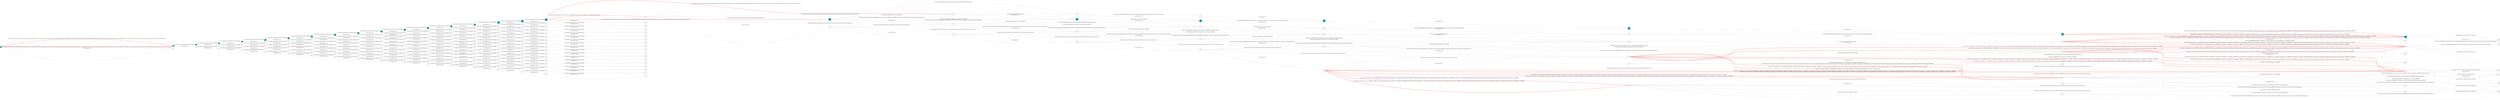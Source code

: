 digraph {
	rankdir=LR;
	start=0;
	node [style="filled"]

	0 [fillcolor="#00aaaa", size="10", shape="circle", fontcolor="black", label="0"];
	1 [fillcolor="#00aaaa", size="10", shape="circle", fontcolor="black", label="1"];
	2 [fillcolor="#ffffff", size="10", shape="circle", fontcolor="black", label="2"];
	3 [fillcolor="#00aaaa", size="10", shape="circle", fontcolor="black", label="3"];
	4 [fillcolor="#ffffff", size="10", shape="circle", fontcolor="black", label="4"];
	5 [fillcolor="#00aaaa", size="10", shape="circle", fontcolor="black", label="5"];
	6 [fillcolor="#ffffff", size="10", shape="circle", fontcolor="black", label="6"];
	7 [fillcolor="#ffffff", size="10", shape="circle", fontcolor="black", label="7"];
	8 [fillcolor="#00aaaa", size="10", shape="circle", fontcolor="black", label="8"];
	9 [fillcolor="#ffffff", size="10", shape="circle", fontcolor="black", label="9"];
	10 [fillcolor="#ffffff", size="10", shape="circle", fontcolor="black", label="10"];
	11 [fillcolor="#ffffff", size="10", shape="circle", fontcolor="black", label="11"];
	12 [fillcolor="#00aaaa", size="10", shape="circle", fontcolor="black", label="12"];
	13 [fillcolor="#ffffff", size="10", shape="circle", fontcolor="black", label="13"];
	14 [fillcolor="#ffffff", size="10", shape="circle", fontcolor="black", label="14"];
	15 [fillcolor="#ffffff", size="10", shape="circle", fontcolor="black", label="15"];
	16 [fillcolor="#ffffff", size="10", shape="circle", fontcolor="black", label="16"];
	17 [fillcolor="#00aaaa", size="10", shape="circle", fontcolor="black", label="17"];
	18 [fillcolor="#ffffff", size="10", shape="circle", fontcolor="black", label="18"];
	19 [fillcolor="#ffffff", size="10", shape="circle", fontcolor="black", label="19"];
	20 [fillcolor="#ffffff", size="10", shape="circle", fontcolor="black", label="20"];
	21 [fillcolor="#ffffff", size="10", shape="circle", fontcolor="black", label="21"];
	22 [fillcolor="#ffffff", size="10", shape="circle", fontcolor="black", label="22"];
	23 [fillcolor="#00aaaa", size="10", shape="circle", fontcolor="black", label="23"];
	24 [fillcolor="#ffffff", size="10", shape="circle", fontcolor="black", label="24"];
	25 [fillcolor="#ffffff", size="10", shape="circle", fontcolor="black", label="25"];
	26 [fillcolor="#ffffff", size="10", shape="circle", fontcolor="black", label="26"];
	27 [fillcolor="#ffffff", size="10", shape="circle", fontcolor="black", label="27"];
	28 [fillcolor="#ffffff", size="10", shape="circle", fontcolor="black", label="28"];
	29 [fillcolor="#ffffff", size="10", shape="circle", fontcolor="black", label="29"];
	30 [fillcolor="#00aaaa", size="10", shape="circle", fontcolor="black", label="30"];
	31 [fillcolor="#ffffff", size="10", shape="circle", fontcolor="black", label="31"];
	32 [fillcolor="#ffffff", size="10", shape="circle", fontcolor="black", label="32"];
	33 [fillcolor="#ffffff", size="10", shape="circle", fontcolor="black", label="33"];
	34 [fillcolor="#ffffff", size="10", shape="circle", fontcolor="black", label="34"];
	35 [fillcolor="#ffffff", size="10", shape="circle", fontcolor="black", label="35"];
	36 [fillcolor="#ffffff", size="10", shape="circle", fontcolor="black", label="36"];
	37 [fillcolor="#ffffff", size="10", shape="circle", fontcolor="black", label="37"];
	38 [fillcolor="#00aaaa", size="10", shape="circle", fontcolor="black", label="38"];
	39 [fillcolor="#ffffff", size="10", shape="circle", fontcolor="black", label="39"];
	40 [fillcolor="#ffffff", size="10", shape="circle", fontcolor="black", label="40"];
	41 [fillcolor="#ffffff", size="10", shape="circle", fontcolor="black", label="41"];
	42 [fillcolor="#ffffff", size="10", shape="circle", fontcolor="black", label="42"];
	43 [fillcolor="#ffffff", size="10", shape="circle", fontcolor="black", label="43"];
	44 [fillcolor="#ffffff", size="10", shape="circle", fontcolor="black", label="44"];
	45 [fillcolor="#ffffff", size="10", shape="circle", fontcolor="black", label="45"];
	46 [fillcolor="#ffffff", size="10", shape="circle", fontcolor="black", label="46"];
	47 [fillcolor="#00aaaa", size="10", shape="circle", fontcolor="black", label="47"];
	48 [fillcolor="#ffffff", size="10", shape="circle", fontcolor="black", label="48"];
	49 [fillcolor="#ffffff", size="10", shape="circle", fontcolor="black", label="49"];
	50 [fillcolor="#ffffff", size="10", shape="circle", fontcolor="black", label="50"];
	51 [fillcolor="#ffffff", size="10", shape="circle", fontcolor="black", label="51"];
	52 [fillcolor="#ffffff", size="10", shape="circle", fontcolor="black", label="52"];
	53 [fillcolor="#ffffff", size="10", shape="circle", fontcolor="black", label="53"];
	54 [fillcolor="#ffffff", size="10", shape="circle", fontcolor="black", label="54"];
	55 [fillcolor="#ffffff", size="10", shape="circle", fontcolor="black", label="55"];
	56 [fillcolor="#ffffff", size="10", shape="circle", fontcolor="black", label="56"];
	57 [fillcolor="#00aaaa", size="10", shape="circle", fontcolor="black", label="57"];
	58 [fillcolor="#ffffff", size="10", shape="circle", fontcolor="black", label="58"];
	59 [fillcolor="#ffffff", size="10", shape="circle", fontcolor="black", label="59"];
	60 [fillcolor="#ffffff", size="10", shape="circle", fontcolor="black", label="60"];
	61 [fillcolor="#ffffff", size="10", shape="circle", fontcolor="black", label="61"];
	62 [fillcolor="#ffffff", size="10", shape="circle", fontcolor="black", label="62"];
	63 [fillcolor="#ffffff", size="10", shape="circle", fontcolor="black", label="63"];
	64 [fillcolor="#ffffff", size="10", shape="circle", fontcolor="black", label="64"];
	65 [fillcolor="#ffffff", size="10", shape="circle", fontcolor="black", label="65"];
	66 [fillcolor="#ffffff", size="10", shape="circle", fontcolor="black", label="66"];
	67 [fillcolor="#ffffff", size="10", shape="circle", fontcolor="black", label="67"];
	68 [fillcolor="#00aaaa", size="10", shape="circle", fontcolor="black", label="68"];
	69 [fillcolor="#ffffff", size="10", shape="circle", fontcolor="black", label="69"];
	70 [fillcolor="#ffffff", size="10", shape="circle", fontcolor="black", label="70"];
	71 [fillcolor="#ffffff", size="10", shape="circle", fontcolor="black", label="71"];
	72 [fillcolor="#ffffff", size="10", shape="circle", fontcolor="black", label="72"];
	73 [fillcolor="#ffffff", size="10", shape="circle", fontcolor="black", label="73"];
	74 [fillcolor="#ffffff", size="10", shape="circle", fontcolor="black", label="74"];
	75 [fillcolor="#ffffff", size="10", shape="circle", fontcolor="black", label="75"];
	76 [fillcolor="#ffffff", size="10", shape="circle", fontcolor="black", label="76"];
	77 [fillcolor="#ffffff", size="10", shape="circle", fontcolor="black", label="77"];
	78 [fillcolor="#ffffff", size="10", shape="circle", fontcolor="black", label="78"];
	79 [fillcolor="#ffffff", size="10", shape="circle", fontcolor="black", label="79"];
	80 [fillcolor="#00aaaa", size="10", shape="circle", fontcolor="black", label="80"];
	81 [fillcolor="#ffffff", size="10", shape="circle", fontcolor="black", label="81"];
	82 [fillcolor="#ffffff", size="10", shape="circle", fontcolor="black", label="82"];
	83 [fillcolor="#ffffff", size="10", shape="circle", fontcolor="black", label="83"];
	84 [fillcolor="#ffffff", size="10", shape="circle", fontcolor="black", label="84"];
	85 [fillcolor="#ffffff", size="10", shape="circle", fontcolor="black", label="85"];
	86 [fillcolor="#ffffff", size="10", shape="circle", fontcolor="black", label="86"];
	87 [fillcolor="#ffffff", size="10", shape="circle", fontcolor="black", label="87"];
	88 [fillcolor="#ffffff", size="10", shape="circle", fontcolor="black", label="88"];
	89 [fillcolor="#ffffff", size="10", shape="circle", fontcolor="black", label="89"];
	90 [fillcolor="#ffffff", size="10", shape="circle", fontcolor="black", label="90"];
	91 [fillcolor="#ffffff", size="10", shape="circle", fontcolor="black", label="91"];
	92 [fillcolor="#ffffff", size="10", shape="circle", fontcolor="black", label="92"];
	93 [fillcolor="#00aaaa", size="10", shape="circle", fontcolor="black", label="93"];
	94 [fillcolor="#ffffff", size="10", shape="circle", fontcolor="black", label="94"];
	95 [fillcolor="#ffffff", size="10", shape="circle", fontcolor="black", label="95"];
	96 [fillcolor="#ffffff", size="10", shape="circle", fontcolor="black", label="96"];
	97 [fillcolor="#ffffff", size="10", shape="circle", fontcolor="black", label="97"];
	98 [fillcolor="#ffffff", size="10", shape="circle", fontcolor="black", label="98"];
	99 [fillcolor="#ffffff", size="10", shape="circle", fontcolor="black", label="99"];
	100 [fillcolor="#ffffff", size="10", shape="circle", fontcolor="black", label="100"];
	101 [fillcolor="#ffffff", size="10", shape="circle", fontcolor="black", label="101"];
	102 [fillcolor="#ffffff", size="10", shape="circle", fontcolor="black", label="102"];
	103 [fillcolor="#ffffff", size="10", shape="circle", fontcolor="black", label="103"];
	104 [fillcolor="#ffffff", size="10", shape="circle", fontcolor="black", label="104"];
	105 [fillcolor="#ffffff", size="10", shape="circle", fontcolor="black", label="105"];
	106 [fillcolor="#ffffff", size="10", shape="circle", fontcolor="black", label="106"];
	107 [fillcolor="#00aaaa", size="10", shape="circle", fontcolor="black", label="107"];
	108 [fillcolor="#ffffff", size="10", shape="circle", fontcolor="black", label="108"];
	109 [fillcolor="#ffffff", size="10", shape="circle", fontcolor="black", label="109"];
	110 [fillcolor="#ffffff", size="10", shape="circle", fontcolor="black", label="110"];
	111 [fillcolor="#ffffff", size="10", shape="circle", fontcolor="black", label="111"];
	112 [fillcolor="#ffffff", size="10", shape="circle", fontcolor="black", label="112"];
	113 [fillcolor="#ffffff", size="10", shape="circle", fontcolor="black", label="113"];
	114 [fillcolor="#ffffff", size="10", shape="circle", fontcolor="black", label="114"];
	115 [fillcolor="#ffffff", size="10", shape="circle", fontcolor="black", label="115"];
	116 [fillcolor="#ffffff", size="10", shape="circle", fontcolor="black", label="116"];
	117 [fillcolor="#ffffff", size="10", shape="circle", fontcolor="black", label="117"];
	118 [fillcolor="#ffffff", size="10", shape="circle", fontcolor="black", label="118"];
	119 [fillcolor="#ffffff", size="10", shape="circle", fontcolor="black", label="119"];
	120 [fillcolor="#ffffff", size="10", shape="circle", fontcolor="black", label="120"];
	121 [fillcolor="#ffffff", size="10", shape="circle", fontcolor="black", label="121"];
	122 [fillcolor="#00aaaa", size="10", shape="circle", fontcolor="black", label="122"];
	123 [fillcolor="#ffffff", size="10", shape="circle", fontcolor="black", label="123"];
	124 [fillcolor="#ffffff", size="10", shape="circle", fontcolor="black", label="124"];
	125 [fillcolor="#ffffff", size="10", shape="circle", fontcolor="black", label="125"];
	126 [fillcolor="#ffffff", size="10", shape="circle", fontcolor="black", label="126"];
	127 [fillcolor="#ffffff", size="10", shape="circle", fontcolor="black", label="127"];
	128 [fillcolor="#ffffff", size="10", shape="circle", fontcolor="black", label="128"];
	129 [fillcolor="#ffffff", size="10", shape="circle", fontcolor="black", label="129"];
	130 [fillcolor="#ffffff", size="10", shape="circle", fontcolor="black", label="130"];
	131 [fillcolor="#ffffff", size="10", shape="circle", fontcolor="black", label="131"];
	132 [fillcolor="#ffffff", size="10", shape="circle", fontcolor="black", label="132"];
	133 [fillcolor="#ffffff", size="10", shape="circle", fontcolor="black", label="133"];
	134 [fillcolor="#ffffff", size="10", shape="circle", fontcolor="black", label="134"];
	135 [fillcolor="#ffffff", size="10", shape="circle", fontcolor="black", label="135"];
	136 [fillcolor="#ffffff", size="10", shape="circle", fontcolor="black", label="136"];
	137 [fillcolor="#ffffff", size="10", shape="circle", fontcolor="black", label="137"];
	138 [fillcolor="#00aaaa", size="10", shape="circle", fontcolor="black", label="138"];
	139 [fillcolor="#ffffff", size="10", shape="circle", fontcolor="black", label="139"];
	140 [fillcolor="#ffffff", size="10", shape="circle", fontcolor="black", label="140"];
	141 [fillcolor="#ffffff", size="10", shape="circle", fontcolor="black", label="141"];
	142 [fillcolor="#ffffff", size="10", shape="circle", fontcolor="black", label="142"];
	143 [fillcolor="#ffffff", size="10", shape="circle", fontcolor="black", label="143"];
	144 [fillcolor="#ffffff", size="10", shape="circle", fontcolor="black", label="144"];
	145 [fillcolor="#ffffff", size="10", shape="circle", fontcolor="black", label="145"];
	146 [fillcolor="#ffffff", size="10", shape="circle", fontcolor="black", label="146"];
	147 [fillcolor="#ffffff", size="10", shape="circle", fontcolor="black", label="147"];
	148 [fillcolor="#ffffff", size="10", shape="circle", fontcolor="black", label="148"];
	149 [fillcolor="#ffffff", size="10", shape="circle", fontcolor="black", label="149"];
	150 [fillcolor="#ffffff", size="10", shape="circle", fontcolor="black", label="150"];
	151 [fillcolor="#ffffff", size="10", shape="circle", fontcolor="black", label="151"];
	152 [fillcolor="#ffffff", size="10", shape="circle", fontcolor="black", label="152"];
	153 [fillcolor="#ffffff", size="10", shape="circle", fontcolor="black", label="153"];
	154 [fillcolor="#ffffff", size="10", shape="circle", fontcolor="black", label="154"];
	155 [fillcolor="#ffffff", size="10", shape="circle", fontcolor="black", label="155"];
	156 [fillcolor="#00aaaa", size="10", shape="circle", fontcolor="black", label="156"];
	157 [fillcolor="#ffffff", size="10", shape="circle", fontcolor="black", label="157"];
	158 [fillcolor="#ffffff", size="10", shape="circle", fontcolor="black", label="158"];
	159 [fillcolor="#ffffff", size="10", shape="circle", fontcolor="black", label="159"];
	160 [fillcolor="#ffffff", size="10", shape="circle", fontcolor="black", label="160"];
	161 [fillcolor="#ffffff", size="10", shape="circle", fontcolor="black", label="161"];
	162 [fillcolor="#ffffff", size="10", shape="circle", fontcolor="black", label="162"];
	163 [fillcolor="#ffffff", size="10", shape="circle", fontcolor="black", label="163"];
	164 [fillcolor="#ffffff", size="10", shape="circle", fontcolor="black", label="164"];
	165 [fillcolor="#ffffff", size="10", shape="circle", fontcolor="black", label="165"];
	166 [fillcolor="#ffffff", size="10", shape="circle", fontcolor="black", label="166"];
	167 [fillcolor="#ffffff", size="10", shape="circle", fontcolor="black", label="167"];
	168 [fillcolor="#ffffff", size="10", shape="circle", fontcolor="black", label="168"];
	169 [fillcolor="#ffffff", size="10", shape="circle", fontcolor="black", label="169"];
	170 [fillcolor="#ffffff", size="10", shape="circle", fontcolor="black", label="170"];
	171 [fillcolor="#ffffff", size="10", shape="circle", fontcolor="black", label="171"];
	172 [fillcolor="#ffffff", size="10", shape="circle", fontcolor="black", label="172"];
	173 [fillcolor="#ffffff", size="10", shape="circle", fontcolor="black", label="173"];
	174 [fillcolor="#ffffff", size="10", shape="circle", fontcolor="black", label="174"];
	175 [fillcolor="#ffffff", size="10", shape="circle", fontcolor="black", label="175"];
	176 [fillcolor="#00aaaa", size="10", shape="circle", fontcolor="black", label="176"];
	177 [fillcolor="#ffffff", size="10", shape="circle", fontcolor="black", label="177"];
	178 [fillcolor="#ffffff", size="10", shape="circle", fontcolor="black", label="178"];
	179 [fillcolor="#ffffff", size="10", shape="circle", fontcolor="black", label="179"];
	180 [fillcolor="#00aaaa", size="10", shape="circle", fontcolor="black", label="180"];
	181 [fillcolor="#ffffff", size="10", shape="circle", fontcolor="black", label="181"];
	182 [fillcolor="#ffffff", size="10", shape="circle", fontcolor="black", label="182"];
	183 [fillcolor="#ffffff", size="10", shape="circle", fontcolor="black", label="183"];
	184 [fillcolor="#00aaaa", size="10", shape="circle", fontcolor="black", label="184"];
	185 [fillcolor="#ffffff", size="10", shape="circle", fontcolor="black", label="185"];
	186 [fillcolor="#ffffff", size="10", shape="circle", fontcolor="black", label="186"];
	187 [fillcolor="#ffffff", size="10", shape="circle", fontcolor="black", label="187"];
	188 [fillcolor="#ffffff", size="10", shape="circle", fontcolor="black", label="188"];
	189 [fillcolor="#00aaaa", size="10", shape="circle", fontcolor="black", label="189"];
	190 [fillcolor="#ffffff", size="10", shape="circle", fontcolor="black", label="190"];
	191 [fillcolor="#ffffff", size="10", shape="circle", fontcolor="black", label="191"];
	192 [fillcolor="#ffffff", size="10", shape="circle", fontcolor="black", label="192"];
	193 [fillcolor="#ffffff", size="10", shape="circle", fontcolor="black", label="193"];
	194 [fillcolor="#00aaaa", size="10", shape="circle", fontcolor="black", label="194"];
	195 [fillcolor="#ffffff", size="10", shape="circle", fontcolor="black", label="195"];
	196 [fillcolor="#ffffff", size="10", shape="circle", fontcolor="black", label="196"];
	197 [fillcolor="#ffffff", size="10", shape="circle", fontcolor="black", label="197"];
	198 [fillcolor="#ffffff", size="10", shape="circle", fontcolor="black", label="198"];
	199 [fillcolor="#00aaaa", size="10", shape="circle", fontcolor="black", label="199"];
	200 [fillcolor="#ffffff", size="10", shape="circle", fontcolor="black", label="200"];
	201 [fillcolor="#ffffff", size="10", shape="circle", fontcolor="black", label="201"];
	202 [fillcolor="#ffffff", size="10", shape="circle", fontcolor="black", label="202"];
	203 [fillcolor="#ffffff", size="10", shape="circle", fontcolor="black", label="203"];
	204 [fillcolor="#ffffff", size="10", shape="circle", fontcolor="black", label="204"];
	205 [fillcolor="#ffffff", size="10", shape="circle", fontcolor="black", label="205"];
	206 [fillcolor="#ffffff", size="10", shape="circle", fontcolor="black", label="206"];
	207 [fillcolor="#ffffff", size="10", shape="circle", fontcolor="black", label="207"];
	208 [fillcolor="#ffffff", size="10", shape="circle", fontcolor="black", label="208"];
	209 [fillcolor="#ffffff", size="10", shape="circle", fontcolor="black", label="209"];
	210 [fillcolor="#ffffff", size="10", shape="circle", fontcolor="black", label="210"];
	211 [fillcolor="#ffffff", size="10", shape="circle", fontcolor="black", label="211"];
	212 [fillcolor="#ffffff", size="10", shape="circle", fontcolor="black", label="212"];
	213 [fillcolor="#ffffff", size="10", shape="circle", fontcolor="black", label="213"];
	214 [fillcolor="#ffffff", size="10", shape="circle", fontcolor="black", label="214"];
	215 [fillcolor="#ffffff", size="10", shape="circle", fontcolor="black", label="215"];
	216 [fillcolor="#ffffff", size="10", shape="circle", fontcolor="black", label="216"];
	217 [fillcolor="#ffffff", size="10", shape="circle", fontcolor="black", label="217"];
	218 [fillcolor="#ffffff", size="10", shape="circle", fontcolor="black", label="218"];

	0 -> 1 [penwidth="3", color="#ff5555", style="solid", label="[ME_PPS_23_abstractEnd_occurs, Send_Call_Message_Call_PP_29_abstractEnd_occurs, Receive_Call_Message_Call_PP_13_messEnd_occurs, T2_3_isRunning, T2_3_ACTIVATED, PreProcessing_6_SUSPENDED, System_Analysis_9_ms, ME_PPS_23_messEnd_occurs, GPP1_8_isWorking, PreProcessing_6_ACTIVATED, ME_T2S_15_abstractEnd_occurs, PreProcessing_6_STARTED, T2_3_STARTED, Receive_Call_Message_Call_PP_13_abstractEnd_occurs, Send_Call_Message_Call_PP_29_messEnd_occurs, ME_T2S_15_messEnd_occurs]"];
	0 -> 1 [penwidth="3", color="#ff5555", style="solid", label="[ME_PPS_23_abstractEnd_occurs, Send_Call_Message_Call_PP_29_abstractEnd_occurs, Receive_Call_Message_Call_PP_13_messEnd_occurs, T2_3_ACTIVATED, PreProcessing_6_SUSPENDED, System_Analysis_9_ms, ME_PPS_23_messEnd_occurs, PreProcessing_6_ACTIVATED, ME_T2S_15_abstractEnd_occurs, PreProcessing_6_STARTED, T2_3_STARTED, Receive_Call_Message_Call_PP_13_abstractEnd_occurs, Send_Call_Message_Call_PP_29_messEnd_occurs, ME_T2S_15_messEnd_occurs]"];
	0 -> 2 [penwidth="1", color="#aaaaaa", style="solid", label="[System_Analysis_9_ms]"];
	1 -> 3 [penwidth="1", color="#aaaaaa", style="solid", label="[T2_3_isRunning, System_Analysis_9_ms, GPP1_8_isWorking]"];
	1 -> 4 [penwidth="1", color="#aaaaaa", style="solid", label="[System_Analysis_9_ms]"];
	3 -> 5 [penwidth="1", color="#aaaaaa", style="solid", label="[T2_3_isRunning, System_Analysis_9_ms, GPP1_8_isWorking]"];
	3 -> 6 [penwidth="1", color="#aaaaaa", style="solid", label="[System_Analysis_9_ms]"];
	4 -> 6 [penwidth="1", color="#aaaaaa", style="solid", label="[T2_3_isRunning, System_Analysis_9_ms, GPP1_8_isWorking]"];
	4 -> 7 [penwidth="1", color="#aaaaaa", style="solid", label="[System_Analysis_9_ms]"];
	5 -> 8 [penwidth="1", color="#aaaaaa", style="solid", label="[T2_3_isRunning, System_Analysis_9_ms, GPP1_8_isWorking]"];
	5 -> 9 [penwidth="1", color="#aaaaaa", style="solid", label="[System_Analysis_9_ms]"];
	6 -> 9 [penwidth="1", color="#aaaaaa", style="solid", label="[T2_3_isRunning, System_Analysis_9_ms, GPP1_8_isWorking]"];
	6 -> 10 [penwidth="1", color="#aaaaaa", style="solid", label="[System_Analysis_9_ms]"];
	7 -> 10 [penwidth="1", color="#aaaaaa", style="solid", label="[T2_3_isRunning, System_Analysis_9_ms, GPP1_8_isWorking]"];
	7 -> 11 [penwidth="1", color="#aaaaaa", style="solid", label="[System_Analysis_9_ms]"];
	8 -> 12 [penwidth="1", color="#aaaaaa", style="solid", label="[T2_3_isRunning, System_Analysis_9_ms, GPP1_8_isWorking]"];
	8 -> 13 [penwidth="1", color="#aaaaaa", style="solid", label="[System_Analysis_9_ms]"];
	9 -> 13 [penwidth="1", color="#aaaaaa", style="solid", label="[T2_3_isRunning, System_Analysis_9_ms, GPP1_8_isWorking]"];
	9 -> 14 [penwidth="1", color="#aaaaaa", style="solid", label="[System_Analysis_9_ms]"];
	10 -> 14 [penwidth="1", color="#aaaaaa", style="solid", label="[T2_3_isRunning, System_Analysis_9_ms, GPP1_8_isWorking]"];
	10 -> 15 [penwidth="1", color="#aaaaaa", style="solid", label="[System_Analysis_9_ms]"];
	11 -> 15 [penwidth="1", color="#aaaaaa", style="solid", label="[T2_3_isRunning, System_Analysis_9_ms, GPP1_8_isWorking]"];
	11 -> 16 [penwidth="1", color="#aaaaaa", style="solid", label="[System_Analysis_9_ms]"];
	12 -> 17 [penwidth="1", color="#aaaaaa", style="solid", label="[T2_3_isRunning, System_Analysis_9_ms, GPP1_8_isWorking]"];
	12 -> 18 [penwidth="1", color="#aaaaaa", style="solid", label="[System_Analysis_9_ms]"];
	13 -> 18 [penwidth="1", color="#aaaaaa", style="solid", label="[T2_3_isRunning, System_Analysis_9_ms, GPP1_8_isWorking]"];
	13 -> 19 [penwidth="1", color="#aaaaaa", style="solid", label="[System_Analysis_9_ms]"];
	14 -> 19 [penwidth="1", color="#aaaaaa", style="solid", label="[T2_3_isRunning, System_Analysis_9_ms, GPP1_8_isWorking]"];
	14 -> 20 [penwidth="1", color="#aaaaaa", style="solid", label="[System_Analysis_9_ms]"];
	15 -> 20 [penwidth="1", color="#aaaaaa", style="solid", label="[T2_3_isRunning, System_Analysis_9_ms, GPP1_8_isWorking]"];
	15 -> 21 [penwidth="1", color="#aaaaaa", style="solid", label="[System_Analysis_9_ms]"];
	16 -> 21 [penwidth="1", color="#aaaaaa", style="solid", label="[T2_3_isRunning, System_Analysis_9_ms, GPP1_8_isWorking]"];
	16 -> 22 [penwidth="1", color="#aaaaaa", style="solid", label="[System_Analysis_9_ms]"];
	17 -> 23 [penwidth="1", color="#aaaaaa", style="solid", label="[T2_3_isRunning, System_Analysis_9_ms, GPP1_8_isWorking]"];
	17 -> 24 [penwidth="1", color="#aaaaaa", style="solid", label="[System_Analysis_9_ms]"];
	18 -> 24 [penwidth="1", color="#aaaaaa", style="solid", label="[T2_3_isRunning, System_Analysis_9_ms, GPP1_8_isWorking]"];
	18 -> 25 [penwidth="1", color="#aaaaaa", style="solid", label="[System_Analysis_9_ms]"];
	19 -> 25 [penwidth="1", color="#aaaaaa", style="solid", label="[T2_3_isRunning, System_Analysis_9_ms, GPP1_8_isWorking]"];
	19 -> 26 [penwidth="1", color="#aaaaaa", style="solid", label="[System_Analysis_9_ms]"];
	20 -> 26 [penwidth="1", color="#aaaaaa", style="solid", label="[T2_3_isRunning, System_Analysis_9_ms, GPP1_8_isWorking]"];
	20 -> 27 [penwidth="1", color="#aaaaaa", style="solid", label="[System_Analysis_9_ms]"];
	21 -> 27 [penwidth="1", color="#aaaaaa", style="solid", label="[T2_3_isRunning, System_Analysis_9_ms, GPP1_8_isWorking]"];
	21 -> 28 [penwidth="1", color="#aaaaaa", style="solid", label="[System_Analysis_9_ms]"];
	22 -> 28 [penwidth="1", color="#aaaaaa", style="solid", label="[T2_3_isRunning, System_Analysis_9_ms, GPP1_8_isWorking]"];
	22 -> 29 [penwidth="1", color="#aaaaaa", style="solid", label="[System_Analysis_9_ms]"];
	23 -> 30 [penwidth="1", color="#aaaaaa", style="solid", label="[T2_3_isRunning, System_Analysis_9_ms, GPP1_8_isWorking]"];
	23 -> 31 [penwidth="1", color="#aaaaaa", style="solid", label="[System_Analysis_9_ms]"];
	24 -> 31 [penwidth="1", color="#aaaaaa", style="solid", label="[T2_3_isRunning, System_Analysis_9_ms, GPP1_8_isWorking]"];
	24 -> 32 [penwidth="1", color="#aaaaaa", style="solid", label="[System_Analysis_9_ms]"];
	25 -> 32 [penwidth="1", color="#aaaaaa", style="solid", label="[T2_3_isRunning, System_Analysis_9_ms, GPP1_8_isWorking]"];
	25 -> 33 [penwidth="1", color="#aaaaaa", style="solid", label="[System_Analysis_9_ms]"];
	26 -> 33 [penwidth="1", color="#aaaaaa", style="solid", label="[T2_3_isRunning, System_Analysis_9_ms, GPP1_8_isWorking]"];
	26 -> 34 [penwidth="1", color="#aaaaaa", style="solid", label="[System_Analysis_9_ms]"];
	27 -> 34 [penwidth="1", color="#aaaaaa", style="solid", label="[T2_3_isRunning, System_Analysis_9_ms, GPP1_8_isWorking]"];
	27 -> 35 [penwidth="1", color="#aaaaaa", style="solid", label="[System_Analysis_9_ms]"];
	28 -> 35 [penwidth="1", color="#aaaaaa", style="solid", label="[T2_3_isRunning, System_Analysis_9_ms, GPP1_8_isWorking]"];
	28 -> 36 [penwidth="1", color="#aaaaaa", style="solid", label="[System_Analysis_9_ms]"];
	29 -> 36 [penwidth="1", color="#aaaaaa", style="solid", label="[T2_3_isRunning, System_Analysis_9_ms, GPP1_8_isWorking]"];
	29 -> 37 [penwidth="1", color="#aaaaaa", style="solid", label="[System_Analysis_9_ms]"];
	30 -> 38 [penwidth="1", color="#aaaaaa", style="solid", label="[T2_3_isRunning, System_Analysis_9_ms, GPP1_8_isWorking]"];
	30 -> 39 [penwidth="1", color="#aaaaaa", style="solid", label="[System_Analysis_9_ms]"];
	31 -> 39 [penwidth="1", color="#aaaaaa", style="solid", label="[T2_3_isRunning, System_Analysis_9_ms, GPP1_8_isWorking]"];
	31 -> 40 [penwidth="1", color="#aaaaaa", style="solid", label="[System_Analysis_9_ms]"];
	32 -> 40 [penwidth="1", color="#aaaaaa", style="solid", label="[T2_3_isRunning, System_Analysis_9_ms, GPP1_8_isWorking]"];
	32 -> 41 [penwidth="1", color="#aaaaaa", style="solid", label="[System_Analysis_9_ms]"];
	33 -> 41 [penwidth="1", color="#aaaaaa", style="solid", label="[T2_3_isRunning, System_Analysis_9_ms, GPP1_8_isWorking]"];
	33 -> 42 [penwidth="1", color="#aaaaaa", style="solid", label="[System_Analysis_9_ms]"];
	34 -> 42 [penwidth="1", color="#aaaaaa", style="solid", label="[T2_3_isRunning, System_Analysis_9_ms, GPP1_8_isWorking]"];
	34 -> 43 [penwidth="1", color="#aaaaaa", style="solid", label="[System_Analysis_9_ms]"];
	35 -> 43 [penwidth="1", color="#aaaaaa", style="solid", label="[T2_3_isRunning, System_Analysis_9_ms, GPP1_8_isWorking]"];
	35 -> 44 [penwidth="1", color="#aaaaaa", style="solid", label="[System_Analysis_9_ms]"];
	36 -> 44 [penwidth="1", color="#aaaaaa", style="solid", label="[T2_3_isRunning, System_Analysis_9_ms, GPP1_8_isWorking]"];
	36 -> 45 [penwidth="1", color="#aaaaaa", style="solid", label="[System_Analysis_9_ms]"];
	37 -> 45 [penwidth="1", color="#aaaaaa", style="solid", label="[T2_3_isRunning, System_Analysis_9_ms, GPP1_8_isWorking]"];
	37 -> 46 [penwidth="1", color="#aaaaaa", style="solid", label="[System_Analysis_9_ms]"];
	38 -> 47 [penwidth="1", color="#aaaaaa", style="solid", label="[T2_3_isRunning, System_Analysis_9_ms, GPP1_8_isWorking]"];
	38 -> 48 [penwidth="1", color="#aaaaaa", style="solid", label="[System_Analysis_9_ms]"];
	39 -> 48 [penwidth="1", color="#aaaaaa", style="solid", label="[T2_3_isRunning, System_Analysis_9_ms, GPP1_8_isWorking]"];
	39 -> 49 [penwidth="1", color="#aaaaaa", style="solid", label="[System_Analysis_9_ms]"];
	40 -> 49 [penwidth="1", color="#aaaaaa", style="solid", label="[T2_3_isRunning, System_Analysis_9_ms, GPP1_8_isWorking]"];
	40 -> 50 [penwidth="1", color="#aaaaaa", style="solid", label="[System_Analysis_9_ms]"];
	41 -> 50 [penwidth="1", color="#aaaaaa", style="solid", label="[T2_3_isRunning, System_Analysis_9_ms, GPP1_8_isWorking]"];
	41 -> 51 [penwidth="1", color="#aaaaaa", style="solid", label="[System_Analysis_9_ms]"];
	42 -> 51 [penwidth="1", color="#aaaaaa", style="solid", label="[T2_3_isRunning, System_Analysis_9_ms, GPP1_8_isWorking]"];
	42 -> 52 [penwidth="1", color="#aaaaaa", style="solid", label="[System_Analysis_9_ms]"];
	43 -> 52 [penwidth="1", color="#aaaaaa", style="solid", label="[T2_3_isRunning, System_Analysis_9_ms, GPP1_8_isWorking]"];
	43 -> 53 [penwidth="1", color="#aaaaaa", style="solid", label="[System_Analysis_9_ms]"];
	44 -> 53 [penwidth="1", color="#aaaaaa", style="solid", label="[T2_3_isRunning, System_Analysis_9_ms, GPP1_8_isWorking]"];
	44 -> 54 [penwidth="1", color="#aaaaaa", style="solid", label="[System_Analysis_9_ms]"];
	45 -> 54 [penwidth="1", color="#aaaaaa", style="solid", label="[T2_3_isRunning, System_Analysis_9_ms, GPP1_8_isWorking]"];
	45 -> 55 [penwidth="1", color="#aaaaaa", style="solid", label="[System_Analysis_9_ms]"];
	46 -> 55 [penwidth="1", color="#aaaaaa", style="solid", label="[T2_3_isRunning, System_Analysis_9_ms, GPP1_8_isWorking]"];
	46 -> 56 [penwidth="1", color="#aaaaaa", style="solid", label="[System_Analysis_9_ms]"];
	47 -> 57 [penwidth="1", color="#aaaaaa", style="solid", label="[T2_3_isRunning, System_Analysis_9_ms, GPP1_8_isWorking]"];
	47 -> 58 [penwidth="1", color="#aaaaaa", style="solid", label="[System_Analysis_9_ms]"];
	48 -> 58 [penwidth="1", color="#aaaaaa", style="solid", label="[T2_3_isRunning, System_Analysis_9_ms, GPP1_8_isWorking]"];
	48 -> 59 [penwidth="1", color="#aaaaaa", style="solid", label="[System_Analysis_9_ms]"];
	49 -> 59 [penwidth="1", color="#aaaaaa", style="solid", label="[T2_3_isRunning, System_Analysis_9_ms, GPP1_8_isWorking]"];
	49 -> 60 [penwidth="1", color="#aaaaaa", style="solid", label="[System_Analysis_9_ms]"];
	50 -> 60 [penwidth="1", color="#aaaaaa", style="solid", label="[T2_3_isRunning, System_Analysis_9_ms, GPP1_8_isWorking]"];
	50 -> 61 [penwidth="1", color="#aaaaaa", style="solid", label="[System_Analysis_9_ms]"];
	51 -> 61 [penwidth="1", color="#aaaaaa", style="solid", label="[T2_3_isRunning, System_Analysis_9_ms, GPP1_8_isWorking]"];
	51 -> 62 [penwidth="1", color="#aaaaaa", style="solid", label="[System_Analysis_9_ms]"];
	52 -> 62 [penwidth="1", color="#aaaaaa", style="solid", label="[T2_3_isRunning, System_Analysis_9_ms, GPP1_8_isWorking]"];
	52 -> 63 [penwidth="1", color="#aaaaaa", style="solid", label="[System_Analysis_9_ms]"];
	53 -> 63 [penwidth="1", color="#aaaaaa", style="solid", label="[T2_3_isRunning, System_Analysis_9_ms, GPP1_8_isWorking]"];
	53 -> 64 [penwidth="1", color="#aaaaaa", style="solid", label="[System_Analysis_9_ms]"];
	54 -> 64 [penwidth="1", color="#aaaaaa", style="solid", label="[T2_3_isRunning, System_Analysis_9_ms, GPP1_8_isWorking]"];
	54 -> 65 [penwidth="1", color="#aaaaaa", style="solid", label="[System_Analysis_9_ms]"];
	55 -> 65 [penwidth="1", color="#aaaaaa", style="solid", label="[T2_3_isRunning, System_Analysis_9_ms, GPP1_8_isWorking]"];
	55 -> 66 [penwidth="1", color="#aaaaaa", style="solid", label="[System_Analysis_9_ms]"];
	56 -> 66 [penwidth="1", color="#aaaaaa", style="solid", label="[T2_3_isRunning, System_Analysis_9_ms, GPP1_8_isWorking]"];
	56 -> 67 [penwidth="1", color="#aaaaaa", style="solid", label="[System_Analysis_9_ms]"];
	57 -> 68 [penwidth="1", color="#aaaaaa", style="solid", label="[T2_3_isRunning, System_Analysis_9_ms, GPP1_8_isWorking]"];
	57 -> 69 [penwidth="1", color="#aaaaaa", style="solid", label="[System_Analysis_9_ms]"];
	58 -> 69 [penwidth="1", color="#aaaaaa", style="solid", label="[T2_3_isRunning, System_Analysis_9_ms, GPP1_8_isWorking]"];
	58 -> 70 [penwidth="1", color="#aaaaaa", style="solid", label="[System_Analysis_9_ms]"];
	59 -> 70 [penwidth="1", color="#aaaaaa", style="solid", label="[T2_3_isRunning, System_Analysis_9_ms, GPP1_8_isWorking]"];
	59 -> 71 [penwidth="1", color="#aaaaaa", style="solid", label="[System_Analysis_9_ms]"];
	60 -> 71 [penwidth="1", color="#aaaaaa", style="solid", label="[T2_3_isRunning, System_Analysis_9_ms, GPP1_8_isWorking]"];
	60 -> 72 [penwidth="1", color="#aaaaaa", style="solid", label="[System_Analysis_9_ms]"];
	61 -> 72 [penwidth="1", color="#aaaaaa", style="solid", label="[T2_3_isRunning, System_Analysis_9_ms, GPP1_8_isWorking]"];
	61 -> 73 [penwidth="1", color="#aaaaaa", style="solid", label="[System_Analysis_9_ms]"];
	62 -> 73 [penwidth="1", color="#aaaaaa", style="solid", label="[T2_3_isRunning, System_Analysis_9_ms, GPP1_8_isWorking]"];
	62 -> 74 [penwidth="1", color="#aaaaaa", style="solid", label="[System_Analysis_9_ms]"];
	63 -> 74 [penwidth="1", color="#aaaaaa", style="solid", label="[T2_3_isRunning, System_Analysis_9_ms, GPP1_8_isWorking]"];
	63 -> 75 [penwidth="1", color="#aaaaaa", style="solid", label="[System_Analysis_9_ms]"];
	64 -> 75 [penwidth="1", color="#aaaaaa", style="solid", label="[T2_3_isRunning, System_Analysis_9_ms, GPP1_8_isWorking]"];
	64 -> 76 [penwidth="1", color="#aaaaaa", style="solid", label="[System_Analysis_9_ms]"];
	65 -> 76 [penwidth="1", color="#aaaaaa", style="solid", label="[T2_3_isRunning, System_Analysis_9_ms, GPP1_8_isWorking]"];
	65 -> 77 [penwidth="1", color="#aaaaaa", style="solid", label="[System_Analysis_9_ms]"];
	66 -> 77 [penwidth="1", color="#aaaaaa", style="solid", label="[T2_3_isRunning, System_Analysis_9_ms, GPP1_8_isWorking]"];
	66 -> 78 [penwidth="1", color="#aaaaaa", style="solid", label="[System_Analysis_9_ms]"];
	67 -> 78 [penwidth="1", color="#aaaaaa", style="solid", label="[T2_3_isRunning, System_Analysis_9_ms, GPP1_8_isWorking]"];
	67 -> 79 [penwidth="1", color="#aaaaaa", style="solid", label="[System_Analysis_9_ms]"];
	68 -> 80 [penwidth="1", color="#aaaaaa", style="solid", label="[T2_3_isRunning, System_Analysis_9_ms, GPP1_8_isWorking]"];
	68 -> 81 [penwidth="1", color="#aaaaaa", style="solid", label="[System_Analysis_9_ms]"];
	69 -> 81 [penwidth="1", color="#aaaaaa", style="solid", label="[T2_3_isRunning, System_Analysis_9_ms, GPP1_8_isWorking]"];
	69 -> 82 [penwidth="1", color="#aaaaaa", style="solid", label="[System_Analysis_9_ms]"];
	70 -> 82 [penwidth="1", color="#aaaaaa", style="solid", label="[T2_3_isRunning, System_Analysis_9_ms, GPP1_8_isWorking]"];
	70 -> 83 [penwidth="1", color="#aaaaaa", style="solid", label="[System_Analysis_9_ms]"];
	71 -> 83 [penwidth="1", color="#aaaaaa", style="solid", label="[T2_3_isRunning, System_Analysis_9_ms, GPP1_8_isWorking]"];
	71 -> 84 [penwidth="1", color="#aaaaaa", style="solid", label="[System_Analysis_9_ms]"];
	72 -> 84 [penwidth="1", color="#aaaaaa", style="solid", label="[T2_3_isRunning, System_Analysis_9_ms, GPP1_8_isWorking]"];
	72 -> 85 [penwidth="1", color="#aaaaaa", style="solid", label="[System_Analysis_9_ms]"];
	73 -> 85 [penwidth="1", color="#aaaaaa", style="solid", label="[T2_3_isRunning, System_Analysis_9_ms, GPP1_8_isWorking]"];
	73 -> 86 [penwidth="1", color="#aaaaaa", style="solid", label="[System_Analysis_9_ms]"];
	74 -> 86 [penwidth="1", color="#aaaaaa", style="solid", label="[T2_3_isRunning, System_Analysis_9_ms, GPP1_8_isWorking]"];
	74 -> 87 [penwidth="1", color="#aaaaaa", style="solid", label="[System_Analysis_9_ms]"];
	75 -> 87 [penwidth="1", color="#aaaaaa", style="solid", label="[T2_3_isRunning, System_Analysis_9_ms, GPP1_8_isWorking]"];
	75 -> 88 [penwidth="1", color="#aaaaaa", style="solid", label="[System_Analysis_9_ms]"];
	76 -> 88 [penwidth="1", color="#aaaaaa", style="solid", label="[T2_3_isRunning, System_Analysis_9_ms, GPP1_8_isWorking]"];
	76 -> 89 [penwidth="1", color="#aaaaaa", style="solid", label="[System_Analysis_9_ms]"];
	77 -> 89 [penwidth="1", color="#aaaaaa", style="solid", label="[T2_3_isRunning, System_Analysis_9_ms, GPP1_8_isWorking]"];
	77 -> 90 [penwidth="1", color="#aaaaaa", style="solid", label="[System_Analysis_9_ms]"];
	78 -> 90 [penwidth="1", color="#aaaaaa", style="solid", label="[T2_3_isRunning, System_Analysis_9_ms, GPP1_8_isWorking]"];
	78 -> 91 [penwidth="1", color="#aaaaaa", style="solid", label="[System_Analysis_9_ms]"];
	79 -> 91 [penwidth="1", color="#aaaaaa", style="solid", label="[T2_3_isRunning, System_Analysis_9_ms, GPP1_8_isWorking]"];
	79 -> 92 [penwidth="1", color="#aaaaaa", style="solid", label="[System_Analysis_9_ms]"];
	80 -> 93 [penwidth="1", color="#aaaaaa", style="solid", label="[T2_3_isRunning, System_Analysis_9_ms, GPP1_8_isWorking]"];
	80 -> 94 [penwidth="1", color="#aaaaaa", style="solid", label="[System_Analysis_9_ms]"];
	81 -> 94 [penwidth="1", color="#aaaaaa", style="solid", label="[T2_3_isRunning, System_Analysis_9_ms, GPP1_8_isWorking]"];
	81 -> 95 [penwidth="1", color="#aaaaaa", style="solid", label="[System_Analysis_9_ms]"];
	82 -> 95 [penwidth="1", color="#aaaaaa", style="solid", label="[T2_3_isRunning, System_Analysis_9_ms, GPP1_8_isWorking]"];
	82 -> 96 [penwidth="1", color="#aaaaaa", style="solid", label="[System_Analysis_9_ms]"];
	83 -> 96 [penwidth="1", color="#aaaaaa", style="solid", label="[T2_3_isRunning, System_Analysis_9_ms, GPP1_8_isWorking]"];
	83 -> 97 [penwidth="1", color="#aaaaaa", style="solid", label="[System_Analysis_9_ms]"];
	84 -> 97 [penwidth="1", color="#aaaaaa", style="solid", label="[T2_3_isRunning, System_Analysis_9_ms, GPP1_8_isWorking]"];
	84 -> 98 [penwidth="1", color="#aaaaaa", style="solid", label="[System_Analysis_9_ms]"];
	85 -> 98 [penwidth="1", color="#aaaaaa", style="solid", label="[T2_3_isRunning, System_Analysis_9_ms, GPP1_8_isWorking]"];
	85 -> 99 [penwidth="1", color="#aaaaaa", style="solid", label="[System_Analysis_9_ms]"];
	86 -> 99 [penwidth="1", color="#aaaaaa", style="solid", label="[T2_3_isRunning, System_Analysis_9_ms, GPP1_8_isWorking]"];
	86 -> 100 [penwidth="1", color="#aaaaaa", style="solid", label="[System_Analysis_9_ms]"];
	87 -> 100 [penwidth="1", color="#aaaaaa", style="solid", label="[T2_3_isRunning, System_Analysis_9_ms, GPP1_8_isWorking]"];
	87 -> 101 [penwidth="1", color="#aaaaaa", style="solid", label="[System_Analysis_9_ms]"];
	88 -> 101 [penwidth="1", color="#aaaaaa", style="solid", label="[T2_3_isRunning, System_Analysis_9_ms, GPP1_8_isWorking]"];
	88 -> 102 [penwidth="1", color="#aaaaaa", style="solid", label="[System_Analysis_9_ms]"];
	89 -> 102 [penwidth="1", color="#aaaaaa", style="solid", label="[T2_3_isRunning, System_Analysis_9_ms, GPP1_8_isWorking]"];
	89 -> 103 [penwidth="1", color="#aaaaaa", style="solid", label="[System_Analysis_9_ms]"];
	90 -> 103 [penwidth="1", color="#aaaaaa", style="solid", label="[T2_3_isRunning, System_Analysis_9_ms, GPP1_8_isWorking]"];
	90 -> 104 [penwidth="1", color="#aaaaaa", style="solid", label="[System_Analysis_9_ms]"];
	91 -> 104 [penwidth="1", color="#aaaaaa", style="solid", label="[T2_3_isRunning, System_Analysis_9_ms, GPP1_8_isWorking]"];
	91 -> 105 [penwidth="1", color="#aaaaaa", style="solid", label="[System_Analysis_9_ms]"];
	92 -> 105 [penwidth="1", color="#aaaaaa", style="solid", label="[T2_3_isRunning, System_Analysis_9_ms, GPP1_8_isWorking]"];
	92 -> 106 [penwidth="1", color="#aaaaaa", style="solid", label="[System_Analysis_9_ms]"];
	93 -> 107 [penwidth="1", color="#aaaaaa", style="solid", label="[T2_3_isRunning, System_Analysis_9_ms, GPP1_8_isWorking]"];
	93 -> 108 [penwidth="1", color="#aaaaaa", style="solid", label="[System_Analysis_9_ms]"];
	94 -> 108 [penwidth="1", color="#aaaaaa", style="solid", label="[T2_3_isRunning, System_Analysis_9_ms, GPP1_8_isWorking]"];
	94 -> 109 [penwidth="1", color="#aaaaaa", style="solid", label="[System_Analysis_9_ms]"];
	95 -> 109 [penwidth="1", color="#aaaaaa", style="solid", label="[T2_3_isRunning, System_Analysis_9_ms, GPP1_8_isWorking]"];
	95 -> 110 [penwidth="1", color="#aaaaaa", style="solid", label="[System_Analysis_9_ms]"];
	96 -> 110 [penwidth="1", color="#aaaaaa", style="solid", label="[T2_3_isRunning, System_Analysis_9_ms, GPP1_8_isWorking]"];
	96 -> 111 [penwidth="1", color="#aaaaaa", style="solid", label="[System_Analysis_9_ms]"];
	97 -> 111 [penwidth="1", color="#aaaaaa", style="solid", label="[T2_3_isRunning, System_Analysis_9_ms, GPP1_8_isWorking]"];
	97 -> 112 [penwidth="1", color="#aaaaaa", style="solid", label="[System_Analysis_9_ms]"];
	98 -> 112 [penwidth="1", color="#aaaaaa", style="solid", label="[T2_3_isRunning, System_Analysis_9_ms, GPP1_8_isWorking]"];
	98 -> 113 [penwidth="1", color="#aaaaaa", style="solid", label="[System_Analysis_9_ms]"];
	99 -> 113 [penwidth="1", color="#aaaaaa", style="solid", label="[T2_3_isRunning, System_Analysis_9_ms, GPP1_8_isWorking]"];
	99 -> 114 [penwidth="1", color="#aaaaaa", style="solid", label="[System_Analysis_9_ms]"];
	100 -> 114 [penwidth="1", color="#aaaaaa", style="solid", label="[T2_3_isRunning, System_Analysis_9_ms, GPP1_8_isWorking]"];
	100 -> 115 [penwidth="1", color="#aaaaaa", style="solid", label="[System_Analysis_9_ms]"];
	101 -> 115 [penwidth="1", color="#aaaaaa", style="solid", label="[T2_3_isRunning, System_Analysis_9_ms, GPP1_8_isWorking]"];
	101 -> 116 [penwidth="1", color="#aaaaaa", style="solid", label="[System_Analysis_9_ms]"];
	102 -> 116 [penwidth="1", color="#aaaaaa", style="solid", label="[T2_3_isRunning, System_Analysis_9_ms, GPP1_8_isWorking]"];
	102 -> 117 [penwidth="1", color="#aaaaaa", style="solid", label="[System_Analysis_9_ms]"];
	103 -> 117 [penwidth="1", color="#aaaaaa", style="solid", label="[T2_3_isRunning, System_Analysis_9_ms, GPP1_8_isWorking]"];
	103 -> 118 [penwidth="1", color="#aaaaaa", style="solid", label="[System_Analysis_9_ms]"];
	104 -> 118 [penwidth="1", color="#aaaaaa", style="solid", label="[T2_3_isRunning, System_Analysis_9_ms, GPP1_8_isWorking]"];
	104 -> 119 [penwidth="1", color="#aaaaaa", style="solid", label="[System_Analysis_9_ms]"];
	105 -> 119 [penwidth="1", color="#aaaaaa", style="solid", label="[T2_3_isRunning, System_Analysis_9_ms, GPP1_8_isWorking]"];
	105 -> 120 [penwidth="1", color="#aaaaaa", style="solid", label="[System_Analysis_9_ms]"];
	106 -> 120 [penwidth="1", color="#aaaaaa", style="solid", label="[T2_3_isRunning, System_Analysis_9_ms, GPP1_8_isWorking]"];
	106 -> 121 [penwidth="1", color="#aaaaaa", style="solid", label="[System_Analysis_9_ms]"];
	107 -> 122 [penwidth="1", color="#aaaaaa", style="solid", label="[T2_3_isRunning, System_Analysis_9_ms, GPP1_8_isWorking]"];
	107 -> 123 [penwidth="1", color="#aaaaaa", style="solid", label="[System_Analysis_9_ms]"];
	108 -> 123 [penwidth="1", color="#aaaaaa", style="solid", label="[T2_3_isRunning, System_Analysis_9_ms, GPP1_8_isWorking]"];
	108 -> 124 [penwidth="1", color="#aaaaaa", style="solid", label="[System_Analysis_9_ms]"];
	109 -> 124 [penwidth="1", color="#aaaaaa", style="solid", label="[T2_3_isRunning, System_Analysis_9_ms, GPP1_8_isWorking]"];
	109 -> 125 [penwidth="1", color="#aaaaaa", style="solid", label="[System_Analysis_9_ms]"];
	110 -> 125 [penwidth="1", color="#aaaaaa", style="solid", label="[T2_3_isRunning, System_Analysis_9_ms, GPP1_8_isWorking]"];
	110 -> 126 [penwidth="1", color="#aaaaaa", style="solid", label="[System_Analysis_9_ms]"];
	111 -> 126 [penwidth="1", color="#aaaaaa", style="solid", label="[T2_3_isRunning, System_Analysis_9_ms, GPP1_8_isWorking]"];
	111 -> 127 [penwidth="1", color="#aaaaaa", style="solid", label="[System_Analysis_9_ms]"];
	112 -> 127 [penwidth="1", color="#aaaaaa", style="solid", label="[T2_3_isRunning, System_Analysis_9_ms, GPP1_8_isWorking]"];
	112 -> 128 [penwidth="1", color="#aaaaaa", style="solid", label="[System_Analysis_9_ms]"];
	113 -> 128 [penwidth="1", color="#aaaaaa", style="solid", label="[T2_3_isRunning, System_Analysis_9_ms, GPP1_8_isWorking]"];
	113 -> 129 [penwidth="1", color="#aaaaaa", style="solid", label="[System_Analysis_9_ms]"];
	114 -> 129 [penwidth="1", color="#aaaaaa", style="solid", label="[T2_3_isRunning, System_Analysis_9_ms, GPP1_8_isWorking]"];
	114 -> 130 [penwidth="1", color="#aaaaaa", style="solid", label="[System_Analysis_9_ms]"];
	115 -> 130 [penwidth="1", color="#aaaaaa", style="solid", label="[T2_3_isRunning, System_Analysis_9_ms, GPP1_8_isWorking]"];
	115 -> 131 [penwidth="1", color="#aaaaaa", style="solid", label="[System_Analysis_9_ms]"];
	116 -> 131 [penwidth="1", color="#aaaaaa", style="solid", label="[T2_3_isRunning, System_Analysis_9_ms, GPP1_8_isWorking]"];
	116 -> 132 [penwidth="1", color="#aaaaaa", style="solid", label="[System_Analysis_9_ms]"];
	117 -> 132 [penwidth="1", color="#aaaaaa", style="solid", label="[T2_3_isRunning, System_Analysis_9_ms, GPP1_8_isWorking]"];
	117 -> 133 [penwidth="1", color="#aaaaaa", style="solid", label="[System_Analysis_9_ms]"];
	118 -> 133 [penwidth="1", color="#aaaaaa", style="solid", label="[T2_3_isRunning, System_Analysis_9_ms, GPP1_8_isWorking]"];
	118 -> 134 [penwidth="1", color="#aaaaaa", style="solid", label="[System_Analysis_9_ms]"];
	119 -> 134 [penwidth="1", color="#aaaaaa", style="solid", label="[T2_3_isRunning, System_Analysis_9_ms, GPP1_8_isWorking]"];
	119 -> 135 [penwidth="1", color="#aaaaaa", style="solid", label="[System_Analysis_9_ms]"];
	120 -> 135 [penwidth="1", color="#aaaaaa", style="solid", label="[T2_3_isRunning, System_Analysis_9_ms, GPP1_8_isWorking]"];
	120 -> 136 [penwidth="1", color="#aaaaaa", style="solid", label="[System_Analysis_9_ms]"];
	121 -> 136 [penwidth="1", color="#aaaaaa", style="solid", label="[T2_3_isRunning, System_Analysis_9_ms, GPP1_8_isWorking]"];
	121 -> 137 [penwidth="1", color="#aaaaaa", style="solid", label="[System_Analysis_9_ms]"];
	122 -> 138 [penwidth="1", color="#aaaaaa", style="solid", label="[T2_3_isRunning, System_Analysis_9_ms, GPP1_8_isWorking]"];
	122 -> 139 [penwidth="1", color="#aaaaaa", style="solid", label="[System_Analysis_9_ms]"];
	123 -> 139 [penwidth="1", color="#aaaaaa", style="solid", label="[T2_3_isRunning, System_Analysis_9_ms, GPP1_8_isWorking]"];
	123 -> 140 [penwidth="1", color="#aaaaaa", style="solid", label="[System_Analysis_9_ms]"];
	124 -> 140 [penwidth="1", color="#aaaaaa", style="solid", label="[T2_3_isRunning, System_Analysis_9_ms, GPP1_8_isWorking]"];
	124 -> 141 [penwidth="1", color="#aaaaaa", style="solid", label="[System_Analysis_9_ms]"];
	125 -> 141 [penwidth="1", color="#aaaaaa", style="solid", label="[T2_3_isRunning, System_Analysis_9_ms, GPP1_8_isWorking]"];
	125 -> 142 [penwidth="1", color="#aaaaaa", style="solid", label="[System_Analysis_9_ms]"];
	126 -> 142 [penwidth="1", color="#aaaaaa", style="solid", label="[T2_3_isRunning, System_Analysis_9_ms, GPP1_8_isWorking]"];
	126 -> 143 [penwidth="1", color="#aaaaaa", style="solid", label="[System_Analysis_9_ms]"];
	127 -> 143 [penwidth="1", color="#aaaaaa", style="solid", label="[T2_3_isRunning, System_Analysis_9_ms, GPP1_8_isWorking]"];
	127 -> 144 [penwidth="1", color="#aaaaaa", style="solid", label="[System_Analysis_9_ms]"];
	128 -> 144 [penwidth="1", color="#aaaaaa", style="solid", label="[T2_3_isRunning, System_Analysis_9_ms, GPP1_8_isWorking]"];
	128 -> 145 [penwidth="1", color="#aaaaaa", style="solid", label="[System_Analysis_9_ms]"];
	129 -> 145 [penwidth="1", color="#aaaaaa", style="solid", label="[T2_3_isRunning, System_Analysis_9_ms, GPP1_8_isWorking]"];
	129 -> 146 [penwidth="1", color="#aaaaaa", style="solid", label="[System_Analysis_9_ms]"];
	130 -> 146 [penwidth="1", color="#aaaaaa", style="solid", label="[T2_3_isRunning, System_Analysis_9_ms, GPP1_8_isWorking]"];
	130 -> 147 [penwidth="1", color="#aaaaaa", style="solid", label="[System_Analysis_9_ms]"];
	131 -> 147 [penwidth="1", color="#aaaaaa", style="solid", label="[T2_3_isRunning, System_Analysis_9_ms, GPP1_8_isWorking]"];
	131 -> 148 [penwidth="1", color="#aaaaaa", style="solid", label="[System_Analysis_9_ms]"];
	132 -> 148 [penwidth="1", color="#aaaaaa", style="solid", label="[T2_3_isRunning, System_Analysis_9_ms, GPP1_8_isWorking]"];
	132 -> 149 [penwidth="1", color="#aaaaaa", style="solid", label="[System_Analysis_9_ms]"];
	133 -> 149 [penwidth="1", color="#aaaaaa", style="solid", label="[T2_3_isRunning, System_Analysis_9_ms, GPP1_8_isWorking]"];
	133 -> 150 [penwidth="1", color="#aaaaaa", style="solid", label="[System_Analysis_9_ms]"];
	134 -> 150 [penwidth="1", color="#aaaaaa", style="solid", label="[T2_3_isRunning, System_Analysis_9_ms, GPP1_8_isWorking]"];
	134 -> 151 [penwidth="1", color="#aaaaaa", style="solid", label="[System_Analysis_9_ms]"];
	135 -> 151 [penwidth="1", color="#aaaaaa", style="solid", label="[T2_3_isRunning, System_Analysis_9_ms, GPP1_8_isWorking]"];
	135 -> 152 [penwidth="1", color="#aaaaaa", style="solid", label="[System_Analysis_9_ms]"];
	136 -> 152 [penwidth="1", color="#aaaaaa", style="solid", label="[T2_3_isRunning, System_Analysis_9_ms, GPP1_8_isWorking]"];
	136 -> 153 [penwidth="1", color="#aaaaaa", style="solid", label="[System_Analysis_9_ms]"];
	137 -> 153 [penwidth="1", color="#aaaaaa", style="solid", label="[T2_3_isRunning, System_Analysis_9_ms, GPP1_8_isWorking]"];
	137 -> 154 [penwidth="1", color="#aaaaaa", style="solid", label="[System_Analysis_9_ms]"];
	138 -> 155 [penwidth="3", color="#ff5555", style="solid", label="[T2_3_isRunning, PreProcessing_6_unsuspend, PreProcessing_6_hasBeenElected, System_Analysis_9_ms, GPP1_8_isWorking, PreProcessing_6_STARTED, T2_3_TERMINATED, ME_sendStartT2_20_abstractEnd_occurs, ME_receivestartT2_25_messEnd_occurs, ME_sendStartT2_20_messEnd_occurs, ME_receivestartT2_25_abstractEnd_occurs]"];
	138 -> 156 [penwidth="3", color="#ff5555", style="solid", label="[T2_3_isRunning, PreProcessing_6_unsuspend, System_Analysis_9_ms, GPP1_8_isWorking, T2_3_TERMINATED, ME_sendStartT2_20_abstractEnd_occurs, ME_receivestartT2_25_messEnd_occurs, ME_sendStartT2_20_messEnd_occurs, ME_receivestartT2_25_abstractEnd_occurs]"];
	138 -> 157 [penwidth="3", color="#ff5555", style="solid", label="[T2_3_isRunning, System_Analysis_9_ms, GPP1_8_isWorking, T2_3_TERMINATED, ME_sendStartT2_20_abstractEnd_occurs, ME_sendStartT2_20_messEnd_occurs]"];
	138 -> 158 [penwidth="1", color="#aaaaaa", style="solid", label="[System_Analysis_9_ms]"];
	139 -> 158 [penwidth="1", color="#aaaaaa", style="solid", label="[T2_3_isRunning, System_Analysis_9_ms, GPP1_8_isWorking]"];
	139 -> 159 [penwidth="1", color="#aaaaaa", style="solid", label="[System_Analysis_9_ms]"];
	140 -> 159 [penwidth="1", color="#aaaaaa", style="solid", label="[T2_3_isRunning, System_Analysis_9_ms, GPP1_8_isWorking]"];
	140 -> 160 [penwidth="1", color="#aaaaaa", style="solid", label="[System_Analysis_9_ms]"];
	141 -> 160 [penwidth="1", color="#aaaaaa", style="solid", label="[T2_3_isRunning, System_Analysis_9_ms, GPP1_8_isWorking]"];
	141 -> 161 [penwidth="1", color="#aaaaaa", style="solid", label="[System_Analysis_9_ms]"];
	142 -> 161 [penwidth="1", color="#aaaaaa", style="solid", label="[T2_3_isRunning, System_Analysis_9_ms, GPP1_8_isWorking]"];
	142 -> 162 [penwidth="1", color="#aaaaaa", style="solid", label="[System_Analysis_9_ms]"];
	143 -> 162 [penwidth="1", color="#aaaaaa", style="solid", label="[T2_3_isRunning, System_Analysis_9_ms, GPP1_8_isWorking]"];
	143 -> 163 [penwidth="1", color="#aaaaaa", style="solid", label="[System_Analysis_9_ms]"];
	144 -> 163 [penwidth="1", color="#aaaaaa", style="solid", label="[T2_3_isRunning, System_Analysis_9_ms, GPP1_8_isWorking]"];
	144 -> 164 [penwidth="1", color="#aaaaaa", style="solid", label="[System_Analysis_9_ms]"];
	145 -> 164 [penwidth="1", color="#aaaaaa", style="solid", label="[T2_3_isRunning, System_Analysis_9_ms, GPP1_8_isWorking]"];
	145 -> 165 [penwidth="1", color="#aaaaaa", style="solid", label="[System_Analysis_9_ms]"];
	146 -> 165 [penwidth="1", color="#aaaaaa", style="solid", label="[T2_3_isRunning, System_Analysis_9_ms, GPP1_8_isWorking]"];
	146 -> 166 [penwidth="1", color="#aaaaaa", style="solid", label="[System_Analysis_9_ms]"];
	147 -> 166 [penwidth="1", color="#aaaaaa", style="solid", label="[T2_3_isRunning, System_Analysis_9_ms, GPP1_8_isWorking]"];
	147 -> 167 [penwidth="1", color="#aaaaaa", style="solid", label="[System_Analysis_9_ms]"];
	148 -> 167 [penwidth="1", color="#aaaaaa", style="solid", label="[T2_3_isRunning, System_Analysis_9_ms, GPP1_8_isWorking]"];
	148 -> 168 [penwidth="1", color="#aaaaaa", style="solid", label="[System_Analysis_9_ms]"];
	149 -> 168 [penwidth="1", color="#aaaaaa", style="solid", label="[T2_3_isRunning, System_Analysis_9_ms, GPP1_8_isWorking]"];
	149 -> 169 [penwidth="1", color="#aaaaaa", style="solid", label="[System_Analysis_9_ms]"];
	150 -> 169 [penwidth="1", color="#aaaaaa", style="solid", label="[T2_3_isRunning, System_Analysis_9_ms, GPP1_8_isWorking]"];
	150 -> 170 [penwidth="1", color="#aaaaaa", style="solid", label="[System_Analysis_9_ms]"];
	151 -> 170 [penwidth="1", color="#aaaaaa", style="solid", label="[T2_3_isRunning, System_Analysis_9_ms, GPP1_8_isWorking]"];
	151 -> 171 [penwidth="1", color="#aaaaaa", style="solid", label="[System_Analysis_9_ms]"];
	152 -> 171 [penwidth="1", color="#aaaaaa", style="solid", label="[T2_3_isRunning, System_Analysis_9_ms, GPP1_8_isWorking]"];
	152 -> 172 [penwidth="1", color="#aaaaaa", style="solid", label="[System_Analysis_9_ms]"];
	153 -> 172 [penwidth="1", color="#aaaaaa", style="solid", label="[T2_3_isRunning, System_Analysis_9_ms, GPP1_8_isWorking]"];
	153 -> 173 [penwidth="1", color="#aaaaaa", style="solid", label="[System_Analysis_9_ms]"];
	154 -> 173 [penwidth="1", color="#aaaaaa", style="solid", label="[T2_3_isRunning, System_Analysis_9_ms, GPP1_8_isWorking]"];
	154 -> 174 [penwidth="1", color="#aaaaaa", style="solid", label="[System_Analysis_9_ms]"];
	155 -> 175 [penwidth="1", color="#aaaaaa", style="solid", label="[System_Analysis_9_ms, PreProcessing_6_isRunning]"];
	155 -> 176 [penwidth="1", color="#aaaaaa", style="solid", label="[System_Analysis_9_ms]"];
	156 -> 175 [penwidth="1", color="#aaaaaa", style="solid", label="[PreProcessing_6_hasBeenElected, System_Analysis_9_ms, PreProcessing_6_STARTED, PreProcessing_6_isRunning]"];
	156 -> 176 [penwidth="1", color="#aaaaaa", style="solid", label="[PreProcessing_6_hasBeenElected, System_Analysis_9_ms, PreProcessing_6_STARTED]"];
	156 -> 155 [penwidth="1", color="#aaaaaa", style="solid", label="[PreProcessing_6_hasBeenElected, PreProcessing_6_STARTED]"];
	156 -> 177 [penwidth="1", color="#aaaaaa", style="solid", label="[System_Analysis_9_ms]"];
	157 -> 176 [penwidth="1", color="#aaaaaa", style="solid", label="[PreProcessing_6_unsuspend, PreProcessing_6_hasBeenElected, System_Analysis_9_ms, PreProcessing_6_STARTED, ME_receivestartT2_25_messEnd_occurs, ME_receivestartT2_25_abstractEnd_occurs]"];
	157 -> 155 [penwidth="1", color="#aaaaaa", style="solid", label="[PreProcessing_6_unsuspend, PreProcessing_6_hasBeenElected, PreProcessing_6_STARTED, ME_receivestartT2_25_messEnd_occurs, ME_receivestartT2_25_abstractEnd_occurs]"];
	157 -> 177 [penwidth="1", color="#aaaaaa", style="solid", label="[PreProcessing_6_unsuspend, System_Analysis_9_ms, ME_receivestartT2_25_messEnd_occurs, ME_receivestartT2_25_abstractEnd_occurs]"];
	157 -> 156 [penwidth="1", color="#aaaaaa", style="solid", label="[PreProcessing_6_unsuspend, ME_receivestartT2_25_messEnd_occurs, ME_receivestartT2_25_abstractEnd_occurs]"];
	157 -> 178 [penwidth="1", color="#aaaaaa", style="solid", label="[System_Analysis_9_ms]"];
	175 -> 179 [penwidth="1", color="#aaaaaa", style="solid", label="[PreProcessing_6_TERMINATED, endExecPP_30_execEnd_occurs, endExecPP_30_abstractEnd_occurs, System_Analysis_9_ms, PreProcessing_6_isRunning]"];
	175 -> 180 [penwidth="1", color="#aaaaaa", style="solid", label="[System_Analysis_9_ms]"];
	176 -> 180 [penwidth="1", color="#aaaaaa", style="solid", label="[System_Analysis_9_ms, PreProcessing_6_isRunning]"];
	176 -> 181 [penwidth="1", color="#aaaaaa", style="solid", label="[System_Analysis_9_ms]"];
	177 -> 180 [penwidth="1", color="#aaaaaa", style="solid", label="[PreProcessing_6_hasBeenElected, System_Analysis_9_ms, PreProcessing_6_STARTED, PreProcessing_6_isRunning]"];
	177 -> 181 [penwidth="1", color="#aaaaaa", style="solid", label="[PreProcessing_6_hasBeenElected, System_Analysis_9_ms, PreProcessing_6_STARTED]"];
	177 -> 176 [penwidth="1", color="#aaaaaa", style="solid", label="[PreProcessing_6_hasBeenElected, PreProcessing_6_STARTED]"];
	177 -> 182 [penwidth="1", color="#aaaaaa", style="solid", label="[System_Analysis_9_ms]"];
	178 -> 181 [penwidth="1", color="#aaaaaa", style="solid", label="[PreProcessing_6_unsuspend, PreProcessing_6_hasBeenElected, System_Analysis_9_ms, PreProcessing_6_STARTED, ME_receivestartT2_25_messEnd_occurs, ME_receivestartT2_25_abstractEnd_occurs]"];
	178 -> 176 [penwidth="1", color="#aaaaaa", style="solid", label="[PreProcessing_6_unsuspend, PreProcessing_6_hasBeenElected, PreProcessing_6_STARTED, ME_receivestartT2_25_messEnd_occurs, ME_receivestartT2_25_abstractEnd_occurs]"];
	178 -> 182 [penwidth="1", color="#aaaaaa", style="solid", label="[PreProcessing_6_unsuspend, System_Analysis_9_ms, ME_receivestartT2_25_messEnd_occurs, ME_receivestartT2_25_abstractEnd_occurs]"];
	178 -> 177 [penwidth="1", color="#aaaaaa", style="solid", label="[PreProcessing_6_unsuspend, ME_receivestartT2_25_messEnd_occurs, ME_receivestartT2_25_abstractEnd_occurs]"];
	178 -> 183 [penwidth="1", color="#aaaaaa", style="solid", label="[System_Analysis_9_ms]"];
	179 -> 184 [penwidth="1", color="#aaaaaa", style="solid", label="[System_Analysis_9_ms]"];
	180 -> 184 [penwidth="1", color="#aaaaaa", style="solid", label="[PreProcessing_6_TERMINATED, endExecPP_30_execEnd_occurs, endExecPP_30_abstractEnd_occurs, System_Analysis_9_ms, PreProcessing_6_isRunning]"];
	180 -> 185 [penwidth="1", color="#aaaaaa", style="solid", label="[System_Analysis_9_ms]"];
	181 -> 185 [penwidth="1", color="#aaaaaa", style="solid", label="[System_Analysis_9_ms, PreProcessing_6_isRunning]"];
	181 -> 186 [penwidth="1", color="#aaaaaa", style="solid", label="[System_Analysis_9_ms]"];
	182 -> 185 [penwidth="1", color="#aaaaaa", style="solid", label="[PreProcessing_6_hasBeenElected, System_Analysis_9_ms, PreProcessing_6_STARTED, PreProcessing_6_isRunning]"];
	182 -> 186 [penwidth="1", color="#aaaaaa", style="solid", label="[PreProcessing_6_hasBeenElected, System_Analysis_9_ms, PreProcessing_6_STARTED]"];
	182 -> 181 [penwidth="1", color="#aaaaaa", style="solid", label="[PreProcessing_6_hasBeenElected, PreProcessing_6_STARTED]"];
	182 -> 187 [penwidth="1", color="#aaaaaa", style="solid", label="[System_Analysis_9_ms]"];
	183 -> 186 [penwidth="1", color="#aaaaaa", style="solid", label="[PreProcessing_6_unsuspend, PreProcessing_6_hasBeenElected, System_Analysis_9_ms, PreProcessing_6_STARTED, ME_receivestartT2_25_messEnd_occurs, ME_receivestartT2_25_abstractEnd_occurs]"];
	183 -> 181 [penwidth="1", color="#aaaaaa", style="solid", label="[PreProcessing_6_unsuspend, PreProcessing_6_hasBeenElected, PreProcessing_6_STARTED, ME_receivestartT2_25_messEnd_occurs, ME_receivestartT2_25_abstractEnd_occurs]"];
	183 -> 187 [penwidth="1", color="#aaaaaa", style="solid", label="[PreProcessing_6_unsuspend, System_Analysis_9_ms, ME_receivestartT2_25_messEnd_occurs, ME_receivestartT2_25_abstractEnd_occurs]"];
	183 -> 182 [penwidth="1", color="#aaaaaa", style="solid", label="[PreProcessing_6_unsuspend, ME_receivestartT2_25_messEnd_occurs, ME_receivestartT2_25_abstractEnd_occurs]"];
	183 -> 188 [penwidth="1", color="#aaaaaa", style="solid", label="[System_Analysis_9_ms]"];
	184 -> 189 [penwidth="1", color="#aaaaaa", style="solid", label="[System_Analysis_9_ms]"];
	185 -> 189 [penwidth="1", color="#aaaaaa", style="solid", label="[PreProcessing_6_TERMINATED, endExecPP_30_execEnd_occurs, endExecPP_30_abstractEnd_occurs, System_Analysis_9_ms, PreProcessing_6_isRunning]"];
	185 -> 190 [penwidth="1", color="#aaaaaa", style="solid", label="[System_Analysis_9_ms]"];
	186 -> 190 [penwidth="1", color="#aaaaaa", style="solid", label="[System_Analysis_9_ms, PreProcessing_6_isRunning]"];
	186 -> 191 [penwidth="1", color="#aaaaaa", style="solid", label="[System_Analysis_9_ms]"];
	187 -> 190 [penwidth="1", color="#aaaaaa", style="solid", label="[PreProcessing_6_hasBeenElected, System_Analysis_9_ms, PreProcessing_6_STARTED, PreProcessing_6_isRunning]"];
	187 -> 191 [penwidth="1", color="#aaaaaa", style="solid", label="[PreProcessing_6_hasBeenElected, System_Analysis_9_ms, PreProcessing_6_STARTED]"];
	187 -> 186 [penwidth="1", color="#aaaaaa", style="solid", label="[PreProcessing_6_hasBeenElected, PreProcessing_6_STARTED]"];
	187 -> 192 [penwidth="1", color="#aaaaaa", style="solid", label="[System_Analysis_9_ms]"];
	188 -> 191 [penwidth="1", color="#aaaaaa", style="solid", label="[PreProcessing_6_unsuspend, PreProcessing_6_hasBeenElected, System_Analysis_9_ms, PreProcessing_6_STARTED, ME_receivestartT2_25_messEnd_occurs, ME_receivestartT2_25_abstractEnd_occurs]"];
	188 -> 186 [penwidth="1", color="#aaaaaa", style="solid", label="[PreProcessing_6_unsuspend, PreProcessing_6_hasBeenElected, PreProcessing_6_STARTED, ME_receivestartT2_25_messEnd_occurs, ME_receivestartT2_25_abstractEnd_occurs]"];
	188 -> 192 [penwidth="1", color="#aaaaaa", style="solid", label="[PreProcessing_6_unsuspend, System_Analysis_9_ms, ME_receivestartT2_25_messEnd_occurs, ME_receivestartT2_25_abstractEnd_occurs]"];
	188 -> 187 [penwidth="1", color="#aaaaaa", style="solid", label="[PreProcessing_6_unsuspend, ME_receivestartT2_25_messEnd_occurs, ME_receivestartT2_25_abstractEnd_occurs]"];
	188 -> 193 [penwidth="1", color="#aaaaaa", style="solid", label="[System_Analysis_9_ms]"];
	189 -> 194 [penwidth="1", color="#aaaaaa", style="solid", label="[System_Analysis_9_ms]"];
	190 -> 194 [penwidth="1", color="#aaaaaa", style="solid", label="[PreProcessing_6_TERMINATED, endExecPP_30_execEnd_occurs, endExecPP_30_abstractEnd_occurs, System_Analysis_9_ms, PreProcessing_6_isRunning]"];
	190 -> 195 [penwidth="1", color="#aaaaaa", style="solid", label="[System_Analysis_9_ms]"];
	191 -> 195 [penwidth="1", color="#aaaaaa", style="solid", label="[System_Analysis_9_ms, PreProcessing_6_isRunning]"];
	191 -> 196 [penwidth="1", color="#aaaaaa", style="solid", label="[System_Analysis_9_ms]"];
	192 -> 195 [penwidth="1", color="#aaaaaa", style="solid", label="[PreProcessing_6_hasBeenElected, System_Analysis_9_ms, PreProcessing_6_STARTED, PreProcessing_6_isRunning]"];
	192 -> 196 [penwidth="1", color="#aaaaaa", style="solid", label="[PreProcessing_6_hasBeenElected, System_Analysis_9_ms, PreProcessing_6_STARTED]"];
	192 -> 191 [penwidth="1", color="#aaaaaa", style="solid", label="[PreProcessing_6_hasBeenElected, PreProcessing_6_STARTED]"];
	192 -> 197 [penwidth="1", color="#aaaaaa", style="solid", label="[System_Analysis_9_ms]"];
	193 -> 196 [penwidth="1", color="#aaaaaa", style="solid", label="[PreProcessing_6_unsuspend, PreProcessing_6_hasBeenElected, System_Analysis_9_ms, PreProcessing_6_STARTED, ME_receivestartT2_25_messEnd_occurs, ME_receivestartT2_25_abstractEnd_occurs]"];
	193 -> 191 [penwidth="1", color="#aaaaaa", style="solid", label="[PreProcessing_6_unsuspend, PreProcessing_6_hasBeenElected, PreProcessing_6_STARTED, ME_receivestartT2_25_messEnd_occurs, ME_receivestartT2_25_abstractEnd_occurs]"];
	193 -> 197 [penwidth="1", color="#aaaaaa", style="solid", label="[PreProcessing_6_unsuspend, System_Analysis_9_ms, ME_receivestartT2_25_messEnd_occurs, ME_receivestartT2_25_abstractEnd_occurs]"];
	193 -> 192 [penwidth="1", color="#aaaaaa", style="solid", label="[PreProcessing_6_unsuspend, ME_receivestartT2_25_messEnd_occurs, ME_receivestartT2_25_abstractEnd_occurs]"];
	193 -> 198 [penwidth="1", color="#aaaaaa", style="solid", label="[System_Analysis_9_ms]"];
	194 -> 199 [penwidth="3", color="#ff5555", style="solid", label="[sendSensorData_10_abstractEnd_occurs, T6_2_ACTIVATED, AicraftPosition_1_ACTIVATED, ReceiveSensorData_11_abstractEnd_occurs, AicraftPosition_1_STARTED, Send_Call_Message_Call_AP_24_abstractEnd_occurs, sendSensorData_10_messEnd_occurs, System_Analysis_9_ms, receiveSelfAP_14_messEnd_occurs, T6_2_STARTED, GPP1_8_isWorking, T6_2_isRunning, Send_Call_Message_Call_AP_24_messEnd_occurs, receiveSelfAP_14_abstractEnd_occurs, ReceiveSensorData_11_messEnd_occurs, AicraftPosition_1_SUSPENDED]"];
	194 -> 199 [penwidth="3", color="#ff5555", style="solid", label="[sendSensorData_10_abstractEnd_occurs, T6_2_ACTIVATED, AicraftPosition_1_ACTIVATED, ReceiveSensorData_11_abstractEnd_occurs, AicraftPosition_1_STARTED, Send_Call_Message_Call_AP_24_abstractEnd_occurs, sendSensorData_10_messEnd_occurs, System_Analysis_9_ms, receiveSelfAP_14_messEnd_occurs, T6_2_STARTED, Send_Call_Message_Call_AP_24_messEnd_occurs, receiveSelfAP_14_abstractEnd_occurs, ReceiveSensorData_11_messEnd_occurs, AicraftPosition_1_SUSPENDED]"];
	194 -> 200 [penwidth="1", color="#aaaaaa", style="solid", label="[System_Analysis_9_ms]"];
	195 -> 199 [penwidth="3", color="#ff5555", style="solid", label="[sendSensorData_10_abstractEnd_occurs, PreProcessing_6_TERMINATED, T6_2_ACTIVATED, endExecPP_30_execEnd_occurs, AicraftPosition_1_ACTIVATED, endExecPP_30_abstractEnd_occurs, ReceiveSensorData_11_abstractEnd_occurs, AicraftPosition_1_STARTED, Send_Call_Message_Call_AP_24_abstractEnd_occurs, sendSensorData_10_messEnd_occurs, System_Analysis_9_ms, receiveSelfAP_14_messEnd_occurs, T6_2_STARTED, GPP1_8_isWorking, T6_2_isRunning, Send_Call_Message_Call_AP_24_messEnd_occurs, PreProcessing_6_isRunning, receiveSelfAP_14_abstractEnd_occurs, ReceiveSensorData_11_messEnd_occurs, AicraftPosition_1_SUSPENDED]"];
	195 -> 199 [penwidth="3", color="#ff5555", style="solid", label="[sendSensorData_10_abstractEnd_occurs, PreProcessing_6_TERMINATED, T6_2_ACTIVATED, endExecPP_30_execEnd_occurs, AicraftPosition_1_ACTIVATED, endExecPP_30_abstractEnd_occurs, ReceiveSensorData_11_abstractEnd_occurs, AicraftPosition_1_STARTED, Send_Call_Message_Call_AP_24_abstractEnd_occurs, sendSensorData_10_messEnd_occurs, System_Analysis_9_ms, receiveSelfAP_14_messEnd_occurs, T6_2_STARTED, Send_Call_Message_Call_AP_24_messEnd_occurs, PreProcessing_6_isRunning, receiveSelfAP_14_abstractEnd_occurs, ReceiveSensorData_11_messEnd_occurs, AicraftPosition_1_SUSPENDED]"];
	195 -> 201 [penwidth="3", color="#ff5555", style="solid", label="[sendSensorData_10_abstractEnd_occurs, T6_2_ACTIVATED, AicraftPosition_1_ACTIVATED, ReceiveSensorData_11_abstractEnd_occurs, AicraftPosition_1_STARTED, Send_Call_Message_Call_AP_24_abstractEnd_occurs, sendSensorData_10_messEnd_occurs, System_Analysis_9_ms, receiveSelfAP_14_messEnd_occurs, T6_2_STARTED, GPP1_8_isWorking, T6_2_isRunning, Send_Call_Message_Call_AP_24_messEnd_occurs, receiveSelfAP_14_abstractEnd_occurs, ReceiveSensorData_11_messEnd_occurs, AicraftPosition_1_SUSPENDED]"];
	195 -> 201 [penwidth="3", color="#ff5555", style="solid", label="[sendSensorData_10_abstractEnd_occurs, T6_2_ACTIVATED, AicraftPosition_1_ACTIVATED, ReceiveSensorData_11_abstractEnd_occurs, AicraftPosition_1_STARTED, Send_Call_Message_Call_AP_24_abstractEnd_occurs, sendSensorData_10_messEnd_occurs, System_Analysis_9_ms, receiveSelfAP_14_messEnd_occurs, T6_2_STARTED, Send_Call_Message_Call_AP_24_messEnd_occurs, receiveSelfAP_14_abstractEnd_occurs, ReceiveSensorData_11_messEnd_occurs, AicraftPosition_1_SUSPENDED]"];
	195 -> 200 [penwidth="1", color="#aaaaaa", style="solid", label="[PreProcessing_6_TERMINATED, endExecPP_30_execEnd_occurs, endExecPP_30_abstractEnd_occurs, System_Analysis_9_ms, PreProcessing_6_isRunning]"];
	195 -> 202 [penwidth="1", color="#aaaaaa", style="solid", label="[System_Analysis_9_ms]"];
	196 -> 201 [penwidth="3", color="#ff5555", style="solid", label="[sendSensorData_10_abstractEnd_occurs, T6_2_ACTIVATED, AicraftPosition_1_ACTIVATED, ReceiveSensorData_11_abstractEnd_occurs, AicraftPosition_1_STARTED, Send_Call_Message_Call_AP_24_abstractEnd_occurs, sendSensorData_10_messEnd_occurs, System_Analysis_9_ms, receiveSelfAP_14_messEnd_occurs, T6_2_STARTED, GPP1_8_isWorking, T6_2_isRunning, Send_Call_Message_Call_AP_24_messEnd_occurs, PreProcessing_6_isRunning, receiveSelfAP_14_abstractEnd_occurs, ReceiveSensorData_11_messEnd_occurs, AicraftPosition_1_SUSPENDED]"];
	196 -> 203 [penwidth="3", color="#ff5555", style="solid", label="[sendSensorData_10_abstractEnd_occurs, T6_2_ACTIVATED, AicraftPosition_1_ACTIVATED, ReceiveSensorData_11_abstractEnd_occurs, AicraftPosition_1_STARTED, Send_Call_Message_Call_AP_24_abstractEnd_occurs, sendSensorData_10_messEnd_occurs, System_Analysis_9_ms, receiveSelfAP_14_messEnd_occurs, T6_2_STARTED, GPP1_8_isWorking, T6_2_isRunning, Send_Call_Message_Call_AP_24_messEnd_occurs, receiveSelfAP_14_abstractEnd_occurs, ReceiveSensorData_11_messEnd_occurs, AicraftPosition_1_SUSPENDED]"];
	196 -> 201 [penwidth="3", color="#ff5555", style="solid", label="[sendSensorData_10_abstractEnd_occurs, T6_2_ACTIVATED, AicraftPosition_1_ACTIVATED, ReceiveSensorData_11_abstractEnd_occurs, AicraftPosition_1_STARTED, Send_Call_Message_Call_AP_24_abstractEnd_occurs, sendSensorData_10_messEnd_occurs, System_Analysis_9_ms, receiveSelfAP_14_messEnd_occurs, T6_2_STARTED, Send_Call_Message_Call_AP_24_messEnd_occurs, PreProcessing_6_isRunning, receiveSelfAP_14_abstractEnd_occurs, ReceiveSensorData_11_messEnd_occurs, AicraftPosition_1_SUSPENDED]"];
	196 -> 203 [penwidth="3", color="#ff5555", style="solid", label="[sendSensorData_10_abstractEnd_occurs, T6_2_ACTIVATED, AicraftPosition_1_ACTIVATED, ReceiveSensorData_11_abstractEnd_occurs, AicraftPosition_1_STARTED, Send_Call_Message_Call_AP_24_abstractEnd_occurs, sendSensorData_10_messEnd_occurs, System_Analysis_9_ms, receiveSelfAP_14_messEnd_occurs, T6_2_STARTED, Send_Call_Message_Call_AP_24_messEnd_occurs, receiveSelfAP_14_abstractEnd_occurs, ReceiveSensorData_11_messEnd_occurs, AicraftPosition_1_SUSPENDED]"];
	196 -> 202 [penwidth="1", color="#aaaaaa", style="solid", label="[System_Analysis_9_ms, PreProcessing_6_isRunning]"];
	196 -> 204 [penwidth="1", color="#aaaaaa", style="solid", label="[System_Analysis_9_ms]"];
	197 -> 201 [penwidth="3", color="#ff5555", style="solid", label="[sendSensorData_10_abstractEnd_occurs, T6_2_ACTIVATED, AicraftPosition_1_ACTIVATED, ReceiveSensorData_11_abstractEnd_occurs, AicraftPosition_1_STARTED, Send_Call_Message_Call_AP_24_abstractEnd_occurs, sendSensorData_10_messEnd_occurs, PreProcessing_6_hasBeenElected, System_Analysis_9_ms, receiveSelfAP_14_messEnd_occurs, T6_2_STARTED, GPP1_8_isWorking, T6_2_isRunning, PreProcessing_6_STARTED, Send_Call_Message_Call_AP_24_messEnd_occurs, PreProcessing_6_isRunning, receiveSelfAP_14_abstractEnd_occurs, ReceiveSensorData_11_messEnd_occurs, AicraftPosition_1_SUSPENDED]"];
	197 -> 203 [penwidth="3", color="#ff5555", style="solid", label="[sendSensorData_10_abstractEnd_occurs, T6_2_ACTIVATED, AicraftPosition_1_ACTIVATED, ReceiveSensorData_11_abstractEnd_occurs, AicraftPosition_1_STARTED, Send_Call_Message_Call_AP_24_abstractEnd_occurs, sendSensorData_10_messEnd_occurs, PreProcessing_6_hasBeenElected, System_Analysis_9_ms, receiveSelfAP_14_messEnd_occurs, T6_2_STARTED, GPP1_8_isWorking, T6_2_isRunning, PreProcessing_6_STARTED, Send_Call_Message_Call_AP_24_messEnd_occurs, receiveSelfAP_14_abstractEnd_occurs, ReceiveSensorData_11_messEnd_occurs, AicraftPosition_1_SUSPENDED]"];
	197 -> 201 [penwidth="3", color="#ff5555", style="solid", label="[sendSensorData_10_abstractEnd_occurs, T6_2_ACTIVATED, AicraftPosition_1_ACTIVATED, ReceiveSensorData_11_abstractEnd_occurs, AicraftPosition_1_STARTED, Send_Call_Message_Call_AP_24_abstractEnd_occurs, sendSensorData_10_messEnd_occurs, PreProcessing_6_hasBeenElected, System_Analysis_9_ms, receiveSelfAP_14_messEnd_occurs, T6_2_STARTED, PreProcessing_6_STARTED, Send_Call_Message_Call_AP_24_messEnd_occurs, PreProcessing_6_isRunning, receiveSelfAP_14_abstractEnd_occurs, ReceiveSensorData_11_messEnd_occurs, AicraftPosition_1_SUSPENDED]"];
	197 -> 203 [penwidth="3", color="#ff5555", style="solid", label="[sendSensorData_10_abstractEnd_occurs, T6_2_ACTIVATED, AicraftPosition_1_ACTIVATED, ReceiveSensorData_11_abstractEnd_occurs, AicraftPosition_1_STARTED, Send_Call_Message_Call_AP_24_abstractEnd_occurs, sendSensorData_10_messEnd_occurs, PreProcessing_6_hasBeenElected, System_Analysis_9_ms, receiveSelfAP_14_messEnd_occurs, T6_2_STARTED, PreProcessing_6_STARTED, Send_Call_Message_Call_AP_24_messEnd_occurs, receiveSelfAP_14_abstractEnd_occurs, ReceiveSensorData_11_messEnd_occurs, AicraftPosition_1_SUSPENDED]"];
	197 -> 205 [penwidth="3", color="#ff5555", style="solid", label="[sendSensorData_10_abstractEnd_occurs, T6_2_ACTIVATED, AicraftPosition_1_ACTIVATED, ReceiveSensorData_11_abstractEnd_occurs, AicraftPosition_1_STARTED, Send_Call_Message_Call_AP_24_abstractEnd_occurs, sendSensorData_10_messEnd_occurs, System_Analysis_9_ms, receiveSelfAP_14_messEnd_occurs, T6_2_STARTED, GPP1_8_isWorking, T6_2_isRunning, Send_Call_Message_Call_AP_24_messEnd_occurs, receiveSelfAP_14_abstractEnd_occurs, ReceiveSensorData_11_messEnd_occurs, AicraftPosition_1_SUSPENDED]"];
	197 -> 205 [penwidth="3", color="#ff5555", style="solid", label="[sendSensorData_10_abstractEnd_occurs, T6_2_ACTIVATED, AicraftPosition_1_ACTIVATED, ReceiveSensorData_11_abstractEnd_occurs, AicraftPosition_1_STARTED, Send_Call_Message_Call_AP_24_abstractEnd_occurs, sendSensorData_10_messEnd_occurs, System_Analysis_9_ms, receiveSelfAP_14_messEnd_occurs, T6_2_STARTED, Send_Call_Message_Call_AP_24_messEnd_occurs, receiveSelfAP_14_abstractEnd_occurs, ReceiveSensorData_11_messEnd_occurs, AicraftPosition_1_SUSPENDED]"];
	197 -> 202 [penwidth="1", color="#aaaaaa", style="solid", label="[PreProcessing_6_hasBeenElected, System_Analysis_9_ms, PreProcessing_6_STARTED, PreProcessing_6_isRunning]"];
	197 -> 204 [penwidth="1", color="#aaaaaa", style="solid", label="[PreProcessing_6_hasBeenElected, System_Analysis_9_ms, PreProcessing_6_STARTED]"];
	197 -> 196 [penwidth="1", color="#aaaaaa", style="solid", label="[PreProcessing_6_hasBeenElected, PreProcessing_6_STARTED]"];
	197 -> 206 [penwidth="1", color="#aaaaaa", style="solid", label="[System_Analysis_9_ms]"];
	198 -> 203 [penwidth="3", color="#ff5555", style="solid", label="[sendSensorData_10_abstractEnd_occurs, T6_2_ACTIVATED, AicraftPosition_1_ACTIVATED, ReceiveSensorData_11_abstractEnd_occurs, AicraftPosition_1_STARTED, Send_Call_Message_Call_AP_24_abstractEnd_occurs, sendSensorData_10_messEnd_occurs, PreProcessing_6_unsuspend, PreProcessing_6_hasBeenElected, System_Analysis_9_ms, receiveSelfAP_14_messEnd_occurs, T6_2_STARTED, GPP1_8_isWorking, T6_2_isRunning, PreProcessing_6_STARTED, ME_receivestartT2_25_messEnd_occurs, Send_Call_Message_Call_AP_24_messEnd_occurs, ME_receivestartT2_25_abstractEnd_occurs, receiveSelfAP_14_abstractEnd_occurs, ReceiveSensorData_11_messEnd_occurs, AicraftPosition_1_SUSPENDED]"];
	198 -> 203 [penwidth="3", color="#ff5555", style="solid", label="[sendSensorData_10_abstractEnd_occurs, T6_2_ACTIVATED, AicraftPosition_1_ACTIVATED, ReceiveSensorData_11_abstractEnd_occurs, AicraftPosition_1_STARTED, Send_Call_Message_Call_AP_24_abstractEnd_occurs, sendSensorData_10_messEnd_occurs, PreProcessing_6_unsuspend, PreProcessing_6_hasBeenElected, System_Analysis_9_ms, receiveSelfAP_14_messEnd_occurs, T6_2_STARTED, PreProcessing_6_STARTED, ME_receivestartT2_25_messEnd_occurs, Send_Call_Message_Call_AP_24_messEnd_occurs, ME_receivestartT2_25_abstractEnd_occurs, receiveSelfAP_14_abstractEnd_occurs, ReceiveSensorData_11_messEnd_occurs, AicraftPosition_1_SUSPENDED]"];
	198 -> 205 [penwidth="3", color="#ff5555", style="solid", label="[sendSensorData_10_abstractEnd_occurs, T6_2_ACTIVATED, AicraftPosition_1_ACTIVATED, ReceiveSensorData_11_abstractEnd_occurs, AicraftPosition_1_STARTED, Send_Call_Message_Call_AP_24_abstractEnd_occurs, sendSensorData_10_messEnd_occurs, PreProcessing_6_unsuspend, System_Analysis_9_ms, receiveSelfAP_14_messEnd_occurs, T6_2_STARTED, GPP1_8_isWorking, T6_2_isRunning, ME_receivestartT2_25_messEnd_occurs, Send_Call_Message_Call_AP_24_messEnd_occurs, ME_receivestartT2_25_abstractEnd_occurs, receiveSelfAP_14_abstractEnd_occurs, ReceiveSensorData_11_messEnd_occurs, AicraftPosition_1_SUSPENDED]"];
	198 -> 205 [penwidth="3", color="#ff5555", style="solid", label="[sendSensorData_10_abstractEnd_occurs, T6_2_ACTIVATED, AicraftPosition_1_ACTIVATED, ReceiveSensorData_11_abstractEnd_occurs, AicraftPosition_1_STARTED, Send_Call_Message_Call_AP_24_abstractEnd_occurs, sendSensorData_10_messEnd_occurs, PreProcessing_6_unsuspend, System_Analysis_9_ms, receiveSelfAP_14_messEnd_occurs, T6_2_STARTED, ME_receivestartT2_25_messEnd_occurs, Send_Call_Message_Call_AP_24_messEnd_occurs, ME_receivestartT2_25_abstractEnd_occurs, receiveSelfAP_14_abstractEnd_occurs, ReceiveSensorData_11_messEnd_occurs, AicraftPosition_1_SUSPENDED]"];
	198 -> 207 [penwidth="3", color="#ff5555", style="solid", label="[sendSensorData_10_abstractEnd_occurs, T6_2_ACTIVATED, AicraftPosition_1_ACTIVATED, ReceiveSensorData_11_abstractEnd_occurs, AicraftPosition_1_STARTED, Send_Call_Message_Call_AP_24_abstractEnd_occurs, sendSensorData_10_messEnd_occurs, System_Analysis_9_ms, receiveSelfAP_14_messEnd_occurs, T6_2_STARTED, GPP1_8_isWorking, T6_2_isRunning, Send_Call_Message_Call_AP_24_messEnd_occurs, receiveSelfAP_14_abstractEnd_occurs, ReceiveSensorData_11_messEnd_occurs, AicraftPosition_1_SUSPENDED]"];
	198 -> 207 [penwidth="3", color="#ff5555", style="solid", label="[sendSensorData_10_abstractEnd_occurs, T6_2_ACTIVATED, AicraftPosition_1_ACTIVATED, ReceiveSensorData_11_abstractEnd_occurs, AicraftPosition_1_STARTED, Send_Call_Message_Call_AP_24_abstractEnd_occurs, sendSensorData_10_messEnd_occurs, System_Analysis_9_ms, receiveSelfAP_14_messEnd_occurs, T6_2_STARTED, Send_Call_Message_Call_AP_24_messEnd_occurs, receiveSelfAP_14_abstractEnd_occurs, ReceiveSensorData_11_messEnd_occurs, AicraftPosition_1_SUSPENDED]"];
	198 -> 204 [penwidth="1", color="#aaaaaa", style="solid", label="[PreProcessing_6_unsuspend, PreProcessing_6_hasBeenElected, System_Analysis_9_ms, PreProcessing_6_STARTED, ME_receivestartT2_25_messEnd_occurs, ME_receivestartT2_25_abstractEnd_occurs]"];
	198 -> 196 [penwidth="1", color="#aaaaaa", style="solid", label="[PreProcessing_6_unsuspend, PreProcessing_6_hasBeenElected, PreProcessing_6_STARTED, ME_receivestartT2_25_messEnd_occurs, ME_receivestartT2_25_abstractEnd_occurs]"];
	198 -> 206 [penwidth="1", color="#aaaaaa", style="solid", label="[PreProcessing_6_unsuspend, System_Analysis_9_ms, ME_receivestartT2_25_messEnd_occurs, ME_receivestartT2_25_abstractEnd_occurs]"];
	198 -> 197 [penwidth="1", color="#aaaaaa", style="solid", label="[PreProcessing_6_unsuspend, ME_receivestartT2_25_messEnd_occurs, ME_receivestartT2_25_abstractEnd_occurs]"];
	198 -> 208 [penwidth="1", color="#aaaaaa", style="solid", label="[System_Analysis_9_ms]"];
	199 -> 209 [penwidth="1", color="#aaaaaa", style="solid", label="[System_Analysis_9_ms, GPP1_8_isWorking, T6_2_isRunning]"];
	199 -> 210 [penwidth="1", color="#aaaaaa", style="solid", label="[System_Analysis_9_ms]"];
	201 -> 209 [penwidth="1", color="#aaaaaa", style="solid", label="[PreProcessing_6_TERMINATED, endExecPP_30_execEnd_occurs, endExecPP_30_abstractEnd_occurs, System_Analysis_9_ms, GPP1_8_isWorking, T6_2_isRunning, PreProcessing_6_isRunning]"];
	201 -> 210 [penwidth="1", color="#aaaaaa", style="solid", label="[PreProcessing_6_TERMINATED, endExecPP_30_execEnd_occurs, endExecPP_30_abstractEnd_occurs, System_Analysis_9_ms, PreProcessing_6_isRunning]"];
	201 -> 211 [penwidth="1", color="#aaaaaa", style="solid", label="[System_Analysis_9_ms, GPP1_8_isWorking, T6_2_isRunning]"];
	201 -> 212 [penwidth="1", color="#aaaaaa", style="solid", label="[System_Analysis_9_ms]"];
	203 -> 211 [penwidth="1", color="#aaaaaa", style="solid", label="[System_Analysis_9_ms, GPP1_8_isWorking, T6_2_isRunning, PreProcessing_6_isRunning]"];
	203 -> 213 [penwidth="1", color="#aaaaaa", style="solid", label="[System_Analysis_9_ms, GPP1_8_isWorking, T6_2_isRunning]"];
	203 -> 212 [penwidth="1", color="#aaaaaa", style="solid", label="[System_Analysis_9_ms, PreProcessing_6_isRunning]"];
	203 -> 214 [penwidth="1", color="#aaaaaa", style="solid", label="[System_Analysis_9_ms]"];
	205 -> 211 [penwidth="1", color="#aaaaaa", style="solid", label="[PreProcessing_6_hasBeenElected, System_Analysis_9_ms, GPP1_8_isWorking, T6_2_isRunning, PreProcessing_6_STARTED, PreProcessing_6_isRunning]"];
	205 -> 213 [penwidth="1", color="#aaaaaa", style="solid", label="[PreProcessing_6_hasBeenElected, System_Analysis_9_ms, GPP1_8_isWorking, T6_2_isRunning, PreProcessing_6_STARTED]"];
	205 -> 212 [penwidth="1", color="#aaaaaa", style="solid", label="[PreProcessing_6_hasBeenElected, System_Analysis_9_ms, PreProcessing_6_STARTED, PreProcessing_6_isRunning]"];
	205 -> 214 [penwidth="1", color="#aaaaaa", style="solid", label="[PreProcessing_6_hasBeenElected, System_Analysis_9_ms, PreProcessing_6_STARTED]"];
	205 -> 203 [penwidth="1", color="#aaaaaa", style="solid", label="[PreProcessing_6_hasBeenElected, PreProcessing_6_STARTED]"];
	205 -> 215 [penwidth="1", color="#aaaaaa", style="solid", label="[System_Analysis_9_ms, GPP1_8_isWorking, T6_2_isRunning]"];
	205 -> 216 [penwidth="1", color="#aaaaaa", style="solid", label="[System_Analysis_9_ms]"];
	206 -> 204 [penwidth="1", color="#aaaaaa", style="solid", label="[PreProcessing_6_hasBeenElected, PreProcessing_6_STARTED]"];
	207 -> 213 [penwidth="1", color="#aaaaaa", style="solid", label="[PreProcessing_6_unsuspend, PreProcessing_6_hasBeenElected, System_Analysis_9_ms, GPP1_8_isWorking, T6_2_isRunning, PreProcessing_6_STARTED, ME_receivestartT2_25_messEnd_occurs, ME_receivestartT2_25_abstractEnd_occurs]"];
	207 -> 214 [penwidth="1", color="#aaaaaa", style="solid", label="[PreProcessing_6_unsuspend, PreProcessing_6_hasBeenElected, System_Analysis_9_ms, PreProcessing_6_STARTED, ME_receivestartT2_25_messEnd_occurs, ME_receivestartT2_25_abstractEnd_occurs]"];
	207 -> 203 [penwidth="1", color="#aaaaaa", style="solid", label="[PreProcessing_6_unsuspend, PreProcessing_6_hasBeenElected, PreProcessing_6_STARTED, ME_receivestartT2_25_messEnd_occurs, ME_receivestartT2_25_abstractEnd_occurs]"];
	207 -> 215 [penwidth="1", color="#aaaaaa", style="solid", label="[PreProcessing_6_unsuspend, System_Analysis_9_ms, GPP1_8_isWorking, T6_2_isRunning, ME_receivestartT2_25_messEnd_occurs, ME_receivestartT2_25_abstractEnd_occurs]"];
	207 -> 216 [penwidth="1", color="#aaaaaa", style="solid", label="[PreProcessing_6_unsuspend, System_Analysis_9_ms, ME_receivestartT2_25_messEnd_occurs, ME_receivestartT2_25_abstractEnd_occurs]"];
	207 -> 205 [penwidth="1", color="#aaaaaa", style="solid", label="[PreProcessing_6_unsuspend, ME_receivestartT2_25_messEnd_occurs, ME_receivestartT2_25_abstractEnd_occurs]"];
	207 -> 217 [penwidth="1", color="#aaaaaa", style="solid", label="[System_Analysis_9_ms, GPP1_8_isWorking, T6_2_isRunning]"];
	207 -> 218 [penwidth="1", color="#aaaaaa", style="solid", label="[System_Analysis_9_ms]"];
	208 -> 204 [penwidth="1", color="#aaaaaa", style="solid", label="[PreProcessing_6_unsuspend, PreProcessing_6_hasBeenElected, PreProcessing_6_STARTED, ME_receivestartT2_25_messEnd_occurs, ME_receivestartT2_25_abstractEnd_occurs]"];
	208 -> 206 [penwidth="1", color="#aaaaaa", style="solid", label="[PreProcessing_6_unsuspend, ME_receivestartT2_25_messEnd_occurs, ME_receivestartT2_25_abstractEnd_occurs]"];
	215 -> 213 [penwidth="1", color="#aaaaaa", style="solid", label="[PreProcessing_6_hasBeenElected, PreProcessing_6_STARTED]"];
	216 -> 214 [penwidth="1", color="#aaaaaa", style="solid", label="[PreProcessing_6_hasBeenElected, PreProcessing_6_STARTED]"];
	217 -> 213 [penwidth="1", color="#aaaaaa", style="solid", label="[PreProcessing_6_unsuspend, PreProcessing_6_hasBeenElected, PreProcessing_6_STARTED, ME_receivestartT2_25_messEnd_occurs, ME_receivestartT2_25_abstractEnd_occurs]"];
	217 -> 215 [penwidth="1", color="#aaaaaa", style="solid", label="[PreProcessing_6_unsuspend, ME_receivestartT2_25_messEnd_occurs, ME_receivestartT2_25_abstractEnd_occurs]"];
	218 -> 214 [penwidth="1", color="#aaaaaa", style="solid", label="[PreProcessing_6_unsuspend, PreProcessing_6_hasBeenElected, PreProcessing_6_STARTED, ME_receivestartT2_25_messEnd_occurs, ME_receivestartT2_25_abstractEnd_occurs]"];
	218 -> 216 [penwidth="1", color="#aaaaaa", style="solid", label="[PreProcessing_6_unsuspend, ME_receivestartT2_25_messEnd_occurs, ME_receivestartT2_25_abstractEnd_occurs]"];
}